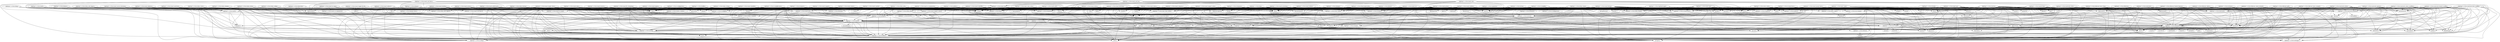 digraph sfi{
"../lighttpd-1.4.20/src/etag.c" -> "string.h";
"../lighttpd-1.4.20/src/etag.c" -> "../lighttpd-1.4.20/src/config.h";
"../lighttpd-1.4.20/src/etag.c" -> "stdint.h";
"../lighttpd-1.4.20/src/etag.c" -> "inttypes.h";
"../lighttpd-1.4.20/src/etag.c" -> "../lighttpd-1.4.20/src/buffer.h";
"../lighttpd-1.4.20/src/etag.c" -> "../lighttpd-1.4.20/src/etag.h";
"../lighttpd-1.4.20/src/buffer.h" -> "stdlib.h";
"../lighttpd-1.4.20/src/buffer.h" -> "sys/types.h";
"../lighttpd-1.4.20/src/buffer.h" -> "../lighttpd-1.4.20/src/config.h";
"../lighttpd-1.4.20/src/buffer.h" -> "../lighttpd-1.4.20/src/settings.h";
"../lighttpd-1.4.20/src/etag.h" -> "sys/types.h";
"../lighttpd-1.4.20/src/etag.h" -> "sys/stat.h";
"../lighttpd-1.4.20/src/etag.h" -> "unistd.h";
"../lighttpd-1.4.20/src/etag.h" -> "../lighttpd-1.4.20/src/buffer.h";
"../lighttpd-1.4.20/src/mod_ssi_expr.c" -> "ctype.h";
"../lighttpd-1.4.20/src/mod_ssi_expr.c" -> "string.h";
"../lighttpd-1.4.20/src/mod_ssi_expr.c" -> "../lighttpd-1.4.20/src/buffer.h";
"../lighttpd-1.4.20/src/mod_ssi_expr.c" -> "../lighttpd-1.4.20/src/log.h";
"../lighttpd-1.4.20/src/mod_ssi_expr.c" -> "../lighttpd-1.4.20/src/mod_ssi.h";
"../lighttpd-1.4.20/src/mod_ssi_expr.c" -> "../lighttpd-1.4.20/src/mod_ssi_expr.h";
"../lighttpd-1.4.20/src/mod_ssi_expr.c" -> "../lighttpd-1.4.20/src/mod_ssi_exprparser.h";
"../lighttpd-1.4.20/src/log.h" -> "../lighttpd-1.4.20/src/server.h";
"../lighttpd-1.4.20/src/mod_ssi.h" -> "../lighttpd-1.4.20/src/base.h";
"../lighttpd-1.4.20/src/mod_ssi.h" -> "../lighttpd-1.4.20/src/buffer.h";
"../lighttpd-1.4.20/src/mod_ssi.h" -> "../lighttpd-1.4.20/src/array.h";
"../lighttpd-1.4.20/src/mod_ssi.h" -> "../lighttpd-1.4.20/src/plugin.h";
"../lighttpd-1.4.20/src/mod_ssi.h" -> "pcre.h";
"../lighttpd-1.4.20/src/mod_ssi_expr.h" -> "../lighttpd-1.4.20/src/buffer.h";
"../lighttpd-1.4.20/src/fdevent.c" -> "sys/types.h";
"../lighttpd-1.4.20/src/fdevent.c" -> "../lighttpd-1.4.20/src/settings.h";
"../lighttpd-1.4.20/src/fdevent.c" -> "unistd.h";
"../lighttpd-1.4.20/src/fdevent.c" -> "stdlib.h";
"../lighttpd-1.4.20/src/fdevent.c" -> "string.h";
"../lighttpd-1.4.20/src/fdevent.c" -> "errno.h";
"../lighttpd-1.4.20/src/fdevent.c" -> "stdio.h";
"../lighttpd-1.4.20/src/fdevent.c" -> "fcntl.h";
"../lighttpd-1.4.20/src/fdevent.c" -> "../lighttpd-1.4.20/src/fdevent.h";
"../lighttpd-1.4.20/src/fdevent.c" -> "../lighttpd-1.4.20/src/buffer.h";
"../lighttpd-1.4.20/src/fdevent.h" -> "../lighttpd-1.4.20/src/config.h";
"../lighttpd-1.4.20/src/fdevent.h" -> "../lighttpd-1.4.20/src/settings.h";
"../lighttpd-1.4.20/src/fdevent.h" -> "../lighttpd-1.4.20/src/bitset.h";
"../lighttpd-1.4.20/src/fdevent.h" -> "stdint.h";
"../lighttpd-1.4.20/src/fdevent.h" -> "sys/epoll.h";
"../lighttpd-1.4.20/src/fdevent.h" -> "poll.h";
"../lighttpd-1.4.20/src/fdevent.h" -> "sys/poll.h";
"../lighttpd-1.4.20/src/fdevent.h" -> "signal.h";
"../lighttpd-1.4.20/src/fdevent.h" -> "winsock2.h";
"../lighttpd-1.4.20/src/fdevent.h" -> "sys/select.h";
"../lighttpd-1.4.20/src/fdevent.h" -> "sys/devpoll.h";
"../lighttpd-1.4.20/src/fdevent.h" -> "sys/event.h";
"../lighttpd-1.4.20/src/fdevent.h" -> "sys/port.h";
"../lighttpd-1.4.20/src/bitset.h" -> "stddef.h";
"../lighttpd-1.4.20/src/chunk.h" -> "../lighttpd-1.4.20/src/buffer.h";
"../lighttpd-1.4.20/src/chunk.h" -> "../lighttpd-1.4.20/src/array.h";
"../lighttpd-1.4.20/src/array.h" -> "stdlib.h";
"../lighttpd-1.4.20/src/array.h" -> "../lighttpd-1.4.20/src/config.h";
"../lighttpd-1.4.20/src/array.h" -> "pcre.h";
"../lighttpd-1.4.20/src/array.h" -> "../lighttpd-1.4.20/src/buffer.h";
"../lighttpd-1.4.20/src/mod_auth.c" -> "sys/types.h";
"../lighttpd-1.4.20/src/mod_auth.c" -> "sys/stat.h";
"../lighttpd-1.4.20/src/mod_auth.c" -> "stdlib.h";
"../lighttpd-1.4.20/src/mod_auth.c" -> "string.h";
"../lighttpd-1.4.20/src/mod_auth.c" -> "errno.h";
"../lighttpd-1.4.20/src/mod_auth.c" -> "fcntl.h";
"../lighttpd-1.4.20/src/mod_auth.c" -> "unistd.h";
"../lighttpd-1.4.20/src/mod_auth.c" -> "../lighttpd-1.4.20/src/plugin.h";
"../lighttpd-1.4.20/src/mod_auth.c" -> "../lighttpd-1.4.20/src/http_auth.h";
"../lighttpd-1.4.20/src/mod_auth.c" -> "../lighttpd-1.4.20/src/log.h";
"../lighttpd-1.4.20/src/mod_auth.c" -> "../lighttpd-1.4.20/src/response.h";
"../lighttpd-1.4.20/src/plugin.h" -> "../lighttpd-1.4.20/src/base.h";
"../lighttpd-1.4.20/src/plugin.h" -> "../lighttpd-1.4.20/src/buffer.h";
"../lighttpd-1.4.20/src/http_auth.h" -> "../lighttpd-1.4.20/src/server.h";
"../lighttpd-1.4.20/src/http_auth.h" -> "../lighttpd-1.4.20/src/plugin.h";
"../lighttpd-1.4.20/src/http_auth.h" -> "ldap.h";
"../lighttpd-1.4.20/src/response.h" -> "time.h";
"../lighttpd-1.4.20/src/response.h" -> "../lighttpd-1.4.20/src/server.h";
"../lighttpd-1.4.20/src/mod_skeleton.c" -> "ctype.h";
"../lighttpd-1.4.20/src/mod_skeleton.c" -> "stdlib.h";
"../lighttpd-1.4.20/src/mod_skeleton.c" -> "string.h";
"../lighttpd-1.4.20/src/mod_skeleton.c" -> "../lighttpd-1.4.20/src/base.h";
"../lighttpd-1.4.20/src/mod_skeleton.c" -> "../lighttpd-1.4.20/src/log.h";
"../lighttpd-1.4.20/src/mod_skeleton.c" -> "../lighttpd-1.4.20/src/buffer.h";
"../lighttpd-1.4.20/src/mod_skeleton.c" -> "../lighttpd-1.4.20/src/plugin.h";
"../lighttpd-1.4.20/src/mod_skeleton.c" -> "../lighttpd-1.4.20/src/config.h";
"../lighttpd-1.4.20/src/base.h" -> "sys/types.h";
"../lighttpd-1.4.20/src/base.h" -> "sys/time.h";
"../lighttpd-1.4.20/src/base.h" -> "sys/stat.h";
"../lighttpd-1.4.20/src/base.h" -> "../lighttpd-1.4.20/src/config.h";
"../lighttpd-1.4.20/src/base.h" -> "limits.h";
"../lighttpd-1.4.20/src/base.h" -> "stdint.h";
"../lighttpd-1.4.20/src/base.h" -> "inttypes.h";
"../lighttpd-1.4.20/src/base.h" -> "../lighttpd-1.4.20/src/buffer.h";
"../lighttpd-1.4.20/src/base.h" -> "../lighttpd-1.4.20/src/array.h";
"../lighttpd-1.4.20/src/base.h" -> "../lighttpd-1.4.20/src/chunk.h";
"../lighttpd-1.4.20/src/base.h" -> "../lighttpd-1.4.20/src/keyvalue.h";
"../lighttpd-1.4.20/src/base.h" -> "../lighttpd-1.4.20/src/settings.h";
"../lighttpd-1.4.20/src/base.h" -> "../lighttpd-1.4.20/src/fdevent.h";
"../lighttpd-1.4.20/src/base.h" -> "../lighttpd-1.4.20/src/sys-socket.h";
"../lighttpd-1.4.20/src/base.h" -> "../lighttpd-1.4.20/src/splaytree.h";
"../lighttpd-1.4.20/src/base.h" -> "../lighttpd-1.4.20/src/etag.h";
"../lighttpd-1.4.20/src/base.h" -> "openssl/ssl.h";
"../lighttpd-1.4.20/src/base.h" -> "fam.h";
"../lighttpd-1.4.20/src/base.h" -> "crt_externs.h";
"../lighttpd-1.4.20/src/mod_secure_download.c" -> "ctype.h";
"../lighttpd-1.4.20/src/mod_secure_download.c" -> "stdlib.h";
"../lighttpd-1.4.20/src/mod_secure_download.c" -> "string.h";
"../lighttpd-1.4.20/src/mod_secure_download.c" -> "../lighttpd-1.4.20/src/base.h";
"../lighttpd-1.4.20/src/mod_secure_download.c" -> "../lighttpd-1.4.20/src/log.h";
"../lighttpd-1.4.20/src/mod_secure_download.c" -> "../lighttpd-1.4.20/src/buffer.h";
"../lighttpd-1.4.20/src/mod_secure_download.c" -> "../lighttpd-1.4.20/src/plugin.h";
"../lighttpd-1.4.20/src/mod_secure_download.c" -> "../lighttpd-1.4.20/src/config.h";
"../lighttpd-1.4.20/src/mod_secure_download.c" -> "openssl/md5.h";
"../lighttpd-1.4.20/src/mod_secure_download.c" -> "../lighttpd-1.4.20/src/md5.h";
"../lighttpd-1.4.20/src/md5.h" -> "limits.h";
"../lighttpd-1.4.20/src/md5.h" -> "stdint.h";
"../lighttpd-1.4.20/src/md5.h" -> "inttypes.h";
"../lighttpd-1.4.20/src/keyvalue.h" -> "../lighttpd-1.4.20/src/config.h";
"../lighttpd-1.4.20/src/keyvalue.h" -> "pcre.h";
"../lighttpd-1.4.20/src/sys-socket.h" -> "winsock2.h";
"../lighttpd-1.4.20/src/sys-socket.h" -> "sys/socket.h";
"../lighttpd-1.4.20/src/sys-socket.h" -> "sys/ioctl.h";
"../lighttpd-1.4.20/src/sys-socket.h" -> "netinet/in.h";
"../lighttpd-1.4.20/src/sys-socket.h" -> "netinet/tcp.h";
"../lighttpd-1.4.20/src/sys-socket.h" -> "sys/un.h";
"../lighttpd-1.4.20/src/sys-socket.h" -> "arpa/inet.h";
"../lighttpd-1.4.20/src/sys-socket.h" -> "netdb.h";
"../lighttpd-1.4.20/src/network_write.c" -> "sys/types.h";
"../lighttpd-1.4.20/src/network_write.c" -> "sys/stat.h";
"../lighttpd-1.4.20/src/network_write.c" -> "sys/time.h";
"../lighttpd-1.4.20/src/network_write.c" -> "errno.h";
"../lighttpd-1.4.20/src/network_write.c" -> "fcntl.h";
"../lighttpd-1.4.20/src/network_write.c" -> "unistd.h";
"../lighttpd-1.4.20/src/network_write.c" -> "string.h";
"../lighttpd-1.4.20/src/network_write.c" -> "stdlib.h";
"../lighttpd-1.4.20/src/network_write.c" -> "../lighttpd-1.4.20/src/network.h";
"../lighttpd-1.4.20/src/network_write.c" -> "../lighttpd-1.4.20/src/fdevent.h";
"../lighttpd-1.4.20/src/network_write.c" -> "../lighttpd-1.4.20/src/log.h";
"../lighttpd-1.4.20/src/network_write.c" -> "../lighttpd-1.4.20/src/stat_cache.h";
"../lighttpd-1.4.20/src/network_write.c" -> "../lighttpd-1.4.20/src/sys-socket.h";
"../lighttpd-1.4.20/src/network_write.c" -> "../lighttpd-1.4.20/src/network_backends.h";
"../lighttpd-1.4.20/src/network_write.c" -> "sys/filio.h";
"../lighttpd-1.4.20/src/network_write.c" -> "sys/resource.h";
"../lighttpd-1.4.20/src/network.h" -> "../lighttpd-1.4.20/src/server.h";
"../lighttpd-1.4.20/src/stat_cache.h" -> "../lighttpd-1.4.20/src/base.h";
"../lighttpd-1.4.20/src/network_backends.h" -> "../lighttpd-1.4.20/src/config.h";
"../lighttpd-1.4.20/src/network_backends.h" -> "sys/types.h";
"../lighttpd-1.4.20/src/network_backends.h" -> "sys/sendfile.h";
"../lighttpd-1.4.20/src/network_backends.h" -> "sys/uio.h";
"../lighttpd-1.4.20/src/network_backends.h" -> "sys/uio.h";
"../lighttpd-1.4.20/src/network_backends.h" -> "sys/mman.h";
"../lighttpd-1.4.20/src/network_backends.h" -> "../lighttpd-1.4.20/src/base.h";
"../lighttpd-1.4.20/src/response.c" -> "sys/types.h";
"../lighttpd-1.4.20/src/response.c" -> "sys/stat.h";
"../lighttpd-1.4.20/src/response.c" -> "limits.h";
"../lighttpd-1.4.20/src/response.c" -> "errno.h";
"../lighttpd-1.4.20/src/response.c" -> "fcntl.h";
"../lighttpd-1.4.20/src/response.c" -> "stdlib.h";
"../lighttpd-1.4.20/src/response.c" -> "string.h";
"../lighttpd-1.4.20/src/response.c" -> "time.h";
"../lighttpd-1.4.20/src/response.c" -> "unistd.h";
"../lighttpd-1.4.20/src/response.c" -> "ctype.h";
"../lighttpd-1.4.20/src/response.c" -> "assert.h";
"../lighttpd-1.4.20/src/response.c" -> "stdio.h";
"../lighttpd-1.4.20/src/response.c" -> "../lighttpd-1.4.20/src/response.h";
"../lighttpd-1.4.20/src/response.c" -> "../lighttpd-1.4.20/src/keyvalue.h";
"../lighttpd-1.4.20/src/response.c" -> "../lighttpd-1.4.20/src/log.h";
"../lighttpd-1.4.20/src/response.c" -> "../lighttpd-1.4.20/src/stat_cache.h";
"../lighttpd-1.4.20/src/response.c" -> "../lighttpd-1.4.20/src/chunk.h";
"../lighttpd-1.4.20/src/response.c" -> "../lighttpd-1.4.20/src/configfile.h";
"../lighttpd-1.4.20/src/response.c" -> "../lighttpd-1.4.20/src/connections.h";
"../lighttpd-1.4.20/src/response.c" -> "../lighttpd-1.4.20/src/plugin.h";
"../lighttpd-1.4.20/src/response.c" -> "../lighttpd-1.4.20/src/sys-socket.h";
"../lighttpd-1.4.20/src/configfile.h" -> "../lighttpd-1.4.20/src/array.h";
"../lighttpd-1.4.20/src/configfile.h" -> "../lighttpd-1.4.20/src/buffer.h";
"../lighttpd-1.4.20/src/configfile.h" -> "../lighttpd-1.4.20/src/server.h";
"../lighttpd-1.4.20/src/connections.h" -> "../lighttpd-1.4.20/src/server.h";
"../lighttpd-1.4.20/src/connections.h" -> "../lighttpd-1.4.20/src/fdevent.h";
"../lighttpd-1.4.20/src/server.h" -> "../lighttpd-1.4.20/src/base.h";
"../lighttpd-1.4.20/src/data_integer.c" -> "stdio.h";
"../lighttpd-1.4.20/src/data_integer.c" -> "stdlib.h";
"../lighttpd-1.4.20/src/data_integer.c" -> "string.h";
"../lighttpd-1.4.20/src/data_integer.c" -> "../lighttpd-1.4.20/src/array.h";
"../lighttpd-1.4.20/src/mod_simple_vhost.c" -> "ctype.h";
"../lighttpd-1.4.20/src/mod_simple_vhost.c" -> "stdlib.h";
"../lighttpd-1.4.20/src/mod_simple_vhost.c" -> "string.h";
"../lighttpd-1.4.20/src/mod_simple_vhost.c" -> "errno.h";
"../lighttpd-1.4.20/src/mod_simple_vhost.c" -> "../lighttpd-1.4.20/src/base.h";
"../lighttpd-1.4.20/src/mod_simple_vhost.c" -> "../lighttpd-1.4.20/src/log.h";
"../lighttpd-1.4.20/src/mod_simple_vhost.c" -> "../lighttpd-1.4.20/src/buffer.h";
"../lighttpd-1.4.20/src/mod_simple_vhost.c" -> "../lighttpd-1.4.20/src/stat_cache.h";
"../lighttpd-1.4.20/src/mod_simple_vhost.c" -> "../lighttpd-1.4.20/src/plugin.h";
"../lighttpd-1.4.20/src/mod_simple_vhost.c" -> "../lighttpd-1.4.20/src/config.h";
"../lighttpd-1.4.20/src/mod_webdav.c" -> "sys/types.h";
"../lighttpd-1.4.20/src/mod_webdav.c" -> "sys/stat.h";
"../lighttpd-1.4.20/src/mod_webdav.c" -> "ctype.h";
"../lighttpd-1.4.20/src/mod_webdav.c" -> "stdlib.h";
"../lighttpd-1.4.20/src/mod_webdav.c" -> "string.h";
"../lighttpd-1.4.20/src/mod_webdav.c" -> "errno.h";
"../lighttpd-1.4.20/src/mod_webdav.c" -> "fcntl.h";
"../lighttpd-1.4.20/src/mod_webdav.c" -> "stdio.h";
"../lighttpd-1.4.20/src/mod_webdav.c" -> "assert.h";
"../lighttpd-1.4.20/src/mod_webdav.c" -> "unistd.h";
"../lighttpd-1.4.20/src/mod_webdav.c" -> "dirent.h";
"../lighttpd-1.4.20/src/mod_webdav.c" -> "../lighttpd-1.4.20/src/config.h";
"../lighttpd-1.4.20/src/mod_webdav.c" -> "libxml/tree.h";
"../lighttpd-1.4.20/src/mod_webdav.c" -> "libxml/parser.h";
"../lighttpd-1.4.20/src/mod_webdav.c" -> "sqlite3.h";
"../lighttpd-1.4.20/src/mod_webdav.c" -> "uuid/uuid.h";
"../lighttpd-1.4.20/src/mod_webdav.c" -> "../lighttpd-1.4.20/src/base.h";
"../lighttpd-1.4.20/src/mod_webdav.c" -> "../lighttpd-1.4.20/src/log.h";
"../lighttpd-1.4.20/src/mod_webdav.c" -> "../lighttpd-1.4.20/src/buffer.h";
"../lighttpd-1.4.20/src/mod_webdav.c" -> "../lighttpd-1.4.20/src/response.h";
"../lighttpd-1.4.20/src/mod_webdav.c" -> "../lighttpd-1.4.20/src/plugin.h";
"../lighttpd-1.4.20/src/mod_webdav.c" -> "../lighttpd-1.4.20/src/stream.h";
"../lighttpd-1.4.20/src/mod_webdav.c" -> "../lighttpd-1.4.20/src/stat_cache.h";
"../lighttpd-1.4.20/src/mod_webdav.c" -> "../lighttpd-1.4.20/src/sys-mmap.h";
"../lighttpd-1.4.20/src/stream.h" -> "../lighttpd-1.4.20/src/buffer.h";
"../lighttpd-1.4.20/src/sys-mmap.h" -> "windows.h";
"../lighttpd-1.4.20/src/sys-mmap.h" -> "sys/mman.h";
"../lighttpd-1.4.20/src/http_auth_digest.h" -> "../lighttpd-1.4.20/src/config.h";
"../lighttpd-1.4.20/src/mod_magnet_cache.c" -> "stdlib.h";
"../lighttpd-1.4.20/src/mod_magnet_cache.c" -> "time.h";
"../lighttpd-1.4.20/src/mod_magnet_cache.c" -> "assert.h";
"../lighttpd-1.4.20/src/mod_magnet_cache.c" -> "../lighttpd-1.4.20/src/mod_magnet_cache.h";
"../lighttpd-1.4.20/src/mod_magnet_cache.c" -> "../lighttpd-1.4.20/src/stat_cache.h";
"../lighttpd-1.4.20/src/mod_magnet_cache.c" -> "lualib.h";
"../lighttpd-1.4.20/src/mod_magnet_cache.c" -> "lauxlib.h";
"../lighttpd-1.4.20/src/mod_magnet_cache.h" -> "../lighttpd-1.4.20/src/buffer.h";
"../lighttpd-1.4.20/src/mod_magnet_cache.h" -> "../lighttpd-1.4.20/src/base.h";
"../lighttpd-1.4.20/src/mod_magnet_cache.h" -> "lua.h";
"../lighttpd-1.4.20/src/mod_alias.c" -> "ctype.h";
"../lighttpd-1.4.20/src/mod_alias.c" -> "stdlib.h";
"../lighttpd-1.4.20/src/mod_alias.c" -> "string.h";
"../lighttpd-1.4.20/src/mod_alias.c" -> "stdio.h";
"../lighttpd-1.4.20/src/mod_alias.c" -> "../lighttpd-1.4.20/src/base.h";
"../lighttpd-1.4.20/src/mod_alias.c" -> "../lighttpd-1.4.20/src/log.h";
"../lighttpd-1.4.20/src/mod_alias.c" -> "../lighttpd-1.4.20/src/buffer.h";
"../lighttpd-1.4.20/src/mod_alias.c" -> "../lighttpd-1.4.20/src/plugin.h";
"../lighttpd-1.4.20/src/crc32.c" -> "../lighttpd-1.4.20/src/crc32.h";
"../lighttpd-1.4.20/src/crc32.h" -> "../lighttpd-1.4.20/src/config.h";
"../lighttpd-1.4.20/src/crc32.h" -> "sys/types.h";
"../lighttpd-1.4.20/src/crc32.h" -> "stdint.h";
"../lighttpd-1.4.20/src/crc32.h" -> "inttypes.h";
"../lighttpd-1.4.20/src/connections-glue.c" -> "../lighttpd-1.4.20/src/base.h";
"../lighttpd-1.4.20/src/mod_evasive.c" -> "ctype.h";
"../lighttpd-1.4.20/src/mod_evasive.c" -> "stdlib.h";
"../lighttpd-1.4.20/src/mod_evasive.c" -> "string.h";
"../lighttpd-1.4.20/src/mod_evasive.c" -> "../lighttpd-1.4.20/src/base.h";
"../lighttpd-1.4.20/src/mod_evasive.c" -> "../lighttpd-1.4.20/src/log.h";
"../lighttpd-1.4.20/src/mod_evasive.c" -> "../lighttpd-1.4.20/src/buffer.h";
"../lighttpd-1.4.20/src/mod_evasive.c" -> "../lighttpd-1.4.20/src/plugin.h";
"../lighttpd-1.4.20/src/mod_evasive.c" -> "../lighttpd-1.4.20/src/inet_ntop_cache.h";
"../lighttpd-1.4.20/src/inet_ntop_cache.h" -> "../lighttpd-1.4.20/src/base.h";
"../lighttpd-1.4.20/src/mod_cml.h" -> "../lighttpd-1.4.20/src/buffer.h";
"../lighttpd-1.4.20/src/mod_cml.h" -> "../lighttpd-1.4.20/src/server.h";
"../lighttpd-1.4.20/src/mod_cml.h" -> "../lighttpd-1.4.20/src/response.h";
"../lighttpd-1.4.20/src/mod_cml.h" -> "../lighttpd-1.4.20/src/stream.h";
"../lighttpd-1.4.20/src/mod_cml.h" -> "../lighttpd-1.4.20/src/plugin.h";
"../lighttpd-1.4.20/src/mod_cml.h" -> "memcache.h";
"../lighttpd-1.4.20/src/mod_cml.c" -> "sys/stat.h";
"../lighttpd-1.4.20/src/mod_cml.c" -> "time.h";
"../lighttpd-1.4.20/src/mod_cml.c" -> "stdlib.h";
"../lighttpd-1.4.20/src/mod_cml.c" -> "string.h";
"../lighttpd-1.4.20/src/mod_cml.c" -> "errno.h";
"../lighttpd-1.4.20/src/mod_cml.c" -> "unistd.h";
"../lighttpd-1.4.20/src/mod_cml.c" -> "stdio.h";
"../lighttpd-1.4.20/src/mod_cml.c" -> "../lighttpd-1.4.20/src/buffer.h";
"../lighttpd-1.4.20/src/mod_cml.c" -> "../lighttpd-1.4.20/src/server.h";
"../lighttpd-1.4.20/src/mod_cml.c" -> "../lighttpd-1.4.20/src/log.h";
"../lighttpd-1.4.20/src/mod_cml.c" -> "../lighttpd-1.4.20/src/plugin.h";
"../lighttpd-1.4.20/src/mod_cml.c" -> "../lighttpd-1.4.20/src/response.h";
"../lighttpd-1.4.20/src/mod_cml.c" -> "../lighttpd-1.4.20/src/stream.h";
"../lighttpd-1.4.20/src/mod_cml.c" -> "../lighttpd-1.4.20/src/mod_cml.h";
"../lighttpd-1.4.20/src/http_chunk.c" -> "sys/types.h";
"../lighttpd-1.4.20/src/http_chunk.c" -> "sys/stat.h";
"../lighttpd-1.4.20/src/http_chunk.c" -> "stdlib.h";
"../lighttpd-1.4.20/src/http_chunk.c" -> "fcntl.h";
"../lighttpd-1.4.20/src/http_chunk.c" -> "unistd.h";
"../lighttpd-1.4.20/src/http_chunk.c" -> "stdio.h";
"../lighttpd-1.4.20/src/http_chunk.c" -> "errno.h";
"../lighttpd-1.4.20/src/http_chunk.c" -> "string.h";
"../lighttpd-1.4.20/src/http_chunk.c" -> "../lighttpd-1.4.20/src/server.h";
"../lighttpd-1.4.20/src/http_chunk.c" -> "../lighttpd-1.4.20/src/chunk.h";
"../lighttpd-1.4.20/src/http_chunk.c" -> "../lighttpd-1.4.20/src/http_chunk.h";
"../lighttpd-1.4.20/src/http_chunk.c" -> "../lighttpd-1.4.20/src/log.h";
"../lighttpd-1.4.20/src/http_chunk.h" -> "../lighttpd-1.4.20/src/server.h";
"../lighttpd-1.4.20/src/http_chunk.h" -> "sys/types.h";
"../lighttpd-1.4.20/src/network_openssl.c" -> "../lighttpd-1.4.20/src/network_backends.h";
"../lighttpd-1.4.20/src/network_openssl.c" -> "sys/types.h";
"../lighttpd-1.4.20/src/network_openssl.c" -> "sys/socket.h";
"../lighttpd-1.4.20/src/network_openssl.c" -> "sys/stat.h";
"../lighttpd-1.4.20/src/network_openssl.c" -> "sys/time.h";
"../lighttpd-1.4.20/src/network_openssl.c" -> "sys/resource.h";
"../lighttpd-1.4.20/src/network_openssl.c" -> "netinet/in.h";
"../lighttpd-1.4.20/src/network_openssl.c" -> "netinet/tcp.h";
"../lighttpd-1.4.20/src/network_openssl.c" -> "errno.h";
"../lighttpd-1.4.20/src/network_openssl.c" -> "fcntl.h";
"../lighttpd-1.4.20/src/network_openssl.c" -> "unistd.h";
"../lighttpd-1.4.20/src/network_openssl.c" -> "netdb.h";
"../lighttpd-1.4.20/src/network_openssl.c" -> "string.h";
"../lighttpd-1.4.20/src/network_openssl.c" -> "stdlib.h";
"../lighttpd-1.4.20/src/network_openssl.c" -> "assert.h";
"../lighttpd-1.4.20/src/network_openssl.c" -> "../lighttpd-1.4.20/src/network.h";
"../lighttpd-1.4.20/src/network_openssl.c" -> "../lighttpd-1.4.20/src/fdevent.h";
"../lighttpd-1.4.20/src/network_openssl.c" -> "../lighttpd-1.4.20/src/log.h";
"../lighttpd-1.4.20/src/network_openssl.c" -> "../lighttpd-1.4.20/src/stat_cache.h";
"../lighttpd-1.4.20/src/network_openssl.c" -> "openssl/ssl.h";
"../lighttpd-1.4.20/src/network_openssl.c" -> "openssl/err.h";
"../lighttpd-1.4.20/src/mod_trigger_b4_dl.c" -> "ctype.h";
"../lighttpd-1.4.20/src/mod_trigger_b4_dl.c" -> "stdlib.h";
"../lighttpd-1.4.20/src/mod_trigger_b4_dl.c" -> "string.h";
"../lighttpd-1.4.20/src/mod_trigger_b4_dl.c" -> "../lighttpd-1.4.20/src/base.h";
"../lighttpd-1.4.20/src/mod_trigger_b4_dl.c" -> "../lighttpd-1.4.20/src/log.h";
"../lighttpd-1.4.20/src/mod_trigger_b4_dl.c" -> "../lighttpd-1.4.20/src/buffer.h";
"../lighttpd-1.4.20/src/mod_trigger_b4_dl.c" -> "../lighttpd-1.4.20/src/plugin.h";
"../lighttpd-1.4.20/src/mod_trigger_b4_dl.c" -> "../lighttpd-1.4.20/src/response.h";
"../lighttpd-1.4.20/src/mod_trigger_b4_dl.c" -> "../lighttpd-1.4.20/src/inet_ntop_cache.h";
"../lighttpd-1.4.20/src/mod_trigger_b4_dl.c" -> "gdbm.h";
"../lighttpd-1.4.20/src/mod_trigger_b4_dl.c" -> "pcre.h";
"../lighttpd-1.4.20/src/mod_trigger_b4_dl.c" -> "memcache.h";
"../lighttpd-1.4.20/src/configfile-glue.c" -> "string.h";
"../lighttpd-1.4.20/src/configfile-glue.c" -> "../lighttpd-1.4.20/src/base.h";
"../lighttpd-1.4.20/src/configfile-glue.c" -> "../lighttpd-1.4.20/src/buffer.h";
"../lighttpd-1.4.20/src/configfile-glue.c" -> "../lighttpd-1.4.20/src/array.h";
"../lighttpd-1.4.20/src/configfile-glue.c" -> "../lighttpd-1.4.20/src/log.h";
"../lighttpd-1.4.20/src/configfile-glue.c" -> "../lighttpd-1.4.20/src/plugin.h";
"../lighttpd-1.4.20/src/configfile-glue.c" -> "../lighttpd-1.4.20/src/configfile.h";
"../lighttpd-1.4.20/src/mod_accesslog.c" -> "sys/types.h";
"../lighttpd-1.4.20/src/mod_accesslog.c" -> "sys/stat.h";
"../lighttpd-1.4.20/src/mod_accesslog.c" -> "ctype.h";
"../lighttpd-1.4.20/src/mod_accesslog.c" -> "stdlib.h";
"../lighttpd-1.4.20/src/mod_accesslog.c" -> "string.h";
"../lighttpd-1.4.20/src/mod_accesslog.c" -> "fcntl.h";
"../lighttpd-1.4.20/src/mod_accesslog.c" -> "unistd.h";
"../lighttpd-1.4.20/src/mod_accesslog.c" -> "errno.h";
"../lighttpd-1.4.20/src/mod_accesslog.c" -> "time.h";
"../lighttpd-1.4.20/src/mod_accesslog.c" -> "stdio.h";
"../lighttpd-1.4.20/src/mod_accesslog.c" -> "../lighttpd-1.4.20/src/base.h";
"../lighttpd-1.4.20/src/mod_accesslog.c" -> "../lighttpd-1.4.20/src/log.h";
"../lighttpd-1.4.20/src/mod_accesslog.c" -> "../lighttpd-1.4.20/src/buffer.h";
"../lighttpd-1.4.20/src/mod_accesslog.c" -> "../lighttpd-1.4.20/src/plugin.h";
"../lighttpd-1.4.20/src/mod_accesslog.c" -> "../lighttpd-1.4.20/src/inet_ntop_cache.h";
"../lighttpd-1.4.20/src/mod_accesslog.c" -> "../lighttpd-1.4.20/src/sys-socket.h";
"../lighttpd-1.4.20/src/mod_accesslog.c" -> "syslog.h";
"../lighttpd-1.4.20/src/data_array.c" -> "string.h";
"../lighttpd-1.4.20/src/data_array.c" -> "stdio.h";
"../lighttpd-1.4.20/src/data_array.c" -> "stdlib.h";
"../lighttpd-1.4.20/src/data_array.c" -> "../lighttpd-1.4.20/src/array.h";
"../lighttpd-1.4.20/src/mod_setenv.c" -> "stdlib.h";
"../lighttpd-1.4.20/src/mod_setenv.c" -> "string.h";
"../lighttpd-1.4.20/src/mod_setenv.c" -> "../lighttpd-1.4.20/src/base.h";
"../lighttpd-1.4.20/src/mod_setenv.c" -> "../lighttpd-1.4.20/src/log.h";
"../lighttpd-1.4.20/src/mod_setenv.c" -> "../lighttpd-1.4.20/src/buffer.h";
"../lighttpd-1.4.20/src/mod_setenv.c" -> "../lighttpd-1.4.20/src/plugin.h";
"../lighttpd-1.4.20/src/mod_setenv.c" -> "../lighttpd-1.4.20/src/response.h";
"../lighttpd-1.4.20/src/mod_status.c" -> "sys/types.h";
"../lighttpd-1.4.20/src/mod_status.c" -> "fcntl.h";
"../lighttpd-1.4.20/src/mod_status.c" -> "stdlib.h";
"../lighttpd-1.4.20/src/mod_status.c" -> "string.h";
"../lighttpd-1.4.20/src/mod_status.c" -> "unistd.h";
"../lighttpd-1.4.20/src/mod_status.c" -> "errno.h";
"../lighttpd-1.4.20/src/mod_status.c" -> "time.h";
"../lighttpd-1.4.20/src/mod_status.c" -> "stdio.h";
"../lighttpd-1.4.20/src/mod_status.c" -> "../lighttpd-1.4.20/src/server.h";
"../lighttpd-1.4.20/src/mod_status.c" -> "../lighttpd-1.4.20/src/connections.h";
"../lighttpd-1.4.20/src/mod_status.c" -> "../lighttpd-1.4.20/src/response.h";
"../lighttpd-1.4.20/src/mod_status.c" -> "../lighttpd-1.4.20/src/log.h";
"../lighttpd-1.4.20/src/mod_status.c" -> "../lighttpd-1.4.20/src/plugin.h";
"../lighttpd-1.4.20/src/mod_status.c" -> "../lighttpd-1.4.20/src/inet_ntop_cache.h";
"../lighttpd-1.4.20/src/network_writev.c" -> "../lighttpd-1.4.20/src/network_backends.h";
"../lighttpd-1.4.20/src/network_writev.c" -> "sys/types.h";
"../lighttpd-1.4.20/src/network_writev.c" -> "sys/socket.h";
"../lighttpd-1.4.20/src/network_writev.c" -> "sys/uio.h";
"../lighttpd-1.4.20/src/network_writev.c" -> "sys/stat.h";
"../lighttpd-1.4.20/src/network_writev.c" -> "sys/time.h";
"../lighttpd-1.4.20/src/network_writev.c" -> "sys/resource.h";
"../lighttpd-1.4.20/src/network_writev.c" -> "netinet/in.h";
"../lighttpd-1.4.20/src/network_writev.c" -> "netinet/tcp.h";
"../lighttpd-1.4.20/src/network_writev.c" -> "errno.h";
"../lighttpd-1.4.20/src/network_writev.c" -> "fcntl.h";
"../lighttpd-1.4.20/src/network_writev.c" -> "unistd.h";
"../lighttpd-1.4.20/src/network_writev.c" -> "netdb.h";
"../lighttpd-1.4.20/src/network_writev.c" -> "string.h";
"../lighttpd-1.4.20/src/network_writev.c" -> "stdlib.h";
"../lighttpd-1.4.20/src/network_writev.c" -> "limits.h";
"../lighttpd-1.4.20/src/network_writev.c" -> "stdio.h";
"../lighttpd-1.4.20/src/network_writev.c" -> "assert.h";
"../lighttpd-1.4.20/src/network_writev.c" -> "../lighttpd-1.4.20/src/network.h";
"../lighttpd-1.4.20/src/network_writev.c" -> "../lighttpd-1.4.20/src/fdevent.h";
"../lighttpd-1.4.20/src/network_writev.c" -> "../lighttpd-1.4.20/src/log.h";
"../lighttpd-1.4.20/src/network_writev.c" -> "../lighttpd-1.4.20/src/stat_cache.h";
"../lighttpd-1.4.20/src/mod_expire.c" -> "ctype.h";
"../lighttpd-1.4.20/src/mod_expire.c" -> "stdlib.h";
"../lighttpd-1.4.20/src/mod_expire.c" -> "string.h";
"../lighttpd-1.4.20/src/mod_expire.c" -> "time.h";
"../lighttpd-1.4.20/src/mod_expire.c" -> "../lighttpd-1.4.20/src/base.h";
"../lighttpd-1.4.20/src/mod_expire.c" -> "../lighttpd-1.4.20/src/log.h";
"../lighttpd-1.4.20/src/mod_expire.c" -> "../lighttpd-1.4.20/src/buffer.h";
"../lighttpd-1.4.20/src/mod_expire.c" -> "../lighttpd-1.4.20/src/response.h";
"../lighttpd-1.4.20/src/mod_expire.c" -> "../lighttpd-1.4.20/src/plugin.h";
"../lighttpd-1.4.20/src/mod_expire.c" -> "../lighttpd-1.4.20/src/stat_cache.h";
"../lighttpd-1.4.20/src/mod_dirlisting.c" -> "ctype.h";
"../lighttpd-1.4.20/src/mod_dirlisting.c" -> "stdlib.h";
"../lighttpd-1.4.20/src/mod_dirlisting.c" -> "string.h";
"../lighttpd-1.4.20/src/mod_dirlisting.c" -> "dirent.h";
"../lighttpd-1.4.20/src/mod_dirlisting.c" -> "assert.h";
"../lighttpd-1.4.20/src/mod_dirlisting.c" -> "errno.h";
"../lighttpd-1.4.20/src/mod_dirlisting.c" -> "stdio.h";
"../lighttpd-1.4.20/src/mod_dirlisting.c" -> "unistd.h";
"../lighttpd-1.4.20/src/mod_dirlisting.c" -> "time.h";
"../lighttpd-1.4.20/src/mod_dirlisting.c" -> "../lighttpd-1.4.20/src/base.h";
"../lighttpd-1.4.20/src/mod_dirlisting.c" -> "../lighttpd-1.4.20/src/log.h";
"../lighttpd-1.4.20/src/mod_dirlisting.c" -> "../lighttpd-1.4.20/src/buffer.h";
"../lighttpd-1.4.20/src/mod_dirlisting.c" -> "../lighttpd-1.4.20/src/plugin.h";
"../lighttpd-1.4.20/src/mod_dirlisting.c" -> "../lighttpd-1.4.20/src/response.h";
"../lighttpd-1.4.20/src/mod_dirlisting.c" -> "../lighttpd-1.4.20/src/stat_cache.h";
"../lighttpd-1.4.20/src/mod_dirlisting.c" -> "../lighttpd-1.4.20/src/stream.h";
"../lighttpd-1.4.20/src/mod_dirlisting.c" -> "sys/syslimits.h";
"../lighttpd-1.4.20/src/mod_dirlisting.c" -> "attr/attributes.h";
"../lighttpd-1.4.20/src/mod_ssi.c" -> "sys/types.h";
"../lighttpd-1.4.20/src/mod_ssi.c" -> "ctype.h";
"../lighttpd-1.4.20/src/mod_ssi.c" -> "stdlib.h";
"../lighttpd-1.4.20/src/mod_ssi.c" -> "stdio.h";
"../lighttpd-1.4.20/src/mod_ssi.c" -> "string.h";
"../lighttpd-1.4.20/src/mod_ssi.c" -> "errno.h";
"../lighttpd-1.4.20/src/mod_ssi.c" -> "time.h";
"../lighttpd-1.4.20/src/mod_ssi.c" -> "unistd.h";
"../lighttpd-1.4.20/src/mod_ssi.c" -> "../lighttpd-1.4.20/src/base.h";
"../lighttpd-1.4.20/src/mod_ssi.c" -> "../lighttpd-1.4.20/src/log.h";
"../lighttpd-1.4.20/src/mod_ssi.c" -> "../lighttpd-1.4.20/src/buffer.h";
"../lighttpd-1.4.20/src/mod_ssi.c" -> "../lighttpd-1.4.20/src/stat_cache.h";
"../lighttpd-1.4.20/src/mod_ssi.c" -> "../lighttpd-1.4.20/src/plugin.h";
"../lighttpd-1.4.20/src/mod_ssi.c" -> "../lighttpd-1.4.20/src/stream.h";
"../lighttpd-1.4.20/src/mod_ssi.c" -> "../lighttpd-1.4.20/src/response.h";
"../lighttpd-1.4.20/src/mod_ssi.c" -> "../lighttpd-1.4.20/src/mod_ssi.h";
"../lighttpd-1.4.20/src/mod_ssi.c" -> "../lighttpd-1.4.20/src/inet_ntop_cache.h";
"../lighttpd-1.4.20/src/mod_ssi.c" -> "../lighttpd-1.4.20/src/sys-socket.h";
"../lighttpd-1.4.20/src/mod_ssi.c" -> "pwd.h";
"../lighttpd-1.4.20/src/mod_ssi.c" -> "sys/wait.h";
"../lighttpd-1.4.20/src/mod_ssi.c" -> "sys/filio.h";
"../lighttpd-1.4.20/src/mod_ssi.c" -> "../lighttpd-1.4.20/src/etag.h";
"../lighttpd-1.4.20/src/keyvalue.c" -> "stdlib.h";
"../lighttpd-1.4.20/src/keyvalue.c" -> "string.h";
"../lighttpd-1.4.20/src/keyvalue.c" -> "stdio.h";
"../lighttpd-1.4.20/src/keyvalue.c" -> "../lighttpd-1.4.20/src/server.h";
"../lighttpd-1.4.20/src/keyvalue.c" -> "../lighttpd-1.4.20/src/keyvalue.h";
"../lighttpd-1.4.20/src/fdevent_poll.c" -> "sys/types.h";
"../lighttpd-1.4.20/src/fdevent_poll.c" -> "unistd.h";
"../lighttpd-1.4.20/src/fdevent_poll.c" -> "stdlib.h";
"../lighttpd-1.4.20/src/fdevent_poll.c" -> "stdio.h";
"../lighttpd-1.4.20/src/fdevent_poll.c" -> "string.h";
"../lighttpd-1.4.20/src/fdevent_poll.c" -> "errno.h";
"../lighttpd-1.4.20/src/fdevent_poll.c" -> "signal.h";
"../lighttpd-1.4.20/src/fdevent_poll.c" -> "fcntl.h";
"../lighttpd-1.4.20/src/fdevent_poll.c" -> "../lighttpd-1.4.20/src/fdevent.h";
"../lighttpd-1.4.20/src/fdevent_poll.c" -> "../lighttpd-1.4.20/src/settings.h";
"../lighttpd-1.4.20/src/fdevent_poll.c" -> "../lighttpd-1.4.20/src/buffer.h";
"../lighttpd-1.4.20/src/mod_compress.c" -> "sys/types.h";
"../lighttpd-1.4.20/src/mod_compress.c" -> "sys/stat.h";
"../lighttpd-1.4.20/src/mod_compress.c" -> "fcntl.h";
"../lighttpd-1.4.20/src/mod_compress.c" -> "unistd.h";
"../lighttpd-1.4.20/src/mod_compress.c" -> "ctype.h";
"../lighttpd-1.4.20/src/mod_compress.c" -> "stdlib.h";
"../lighttpd-1.4.20/src/mod_compress.c" -> "string.h";
"../lighttpd-1.4.20/src/mod_compress.c" -> "errno.h";
"../lighttpd-1.4.20/src/mod_compress.c" -> "time.h";
"../lighttpd-1.4.20/src/mod_compress.c" -> "../lighttpd-1.4.20/src/base.h";
"../lighttpd-1.4.20/src/mod_compress.c" -> "../lighttpd-1.4.20/src/log.h";
"../lighttpd-1.4.20/src/mod_compress.c" -> "../lighttpd-1.4.20/src/buffer.h";
"../lighttpd-1.4.20/src/mod_compress.c" -> "../lighttpd-1.4.20/src/response.h";
"../lighttpd-1.4.20/src/mod_compress.c" -> "../lighttpd-1.4.20/src/stat_cache.h";
"../lighttpd-1.4.20/src/mod_compress.c" -> "../lighttpd-1.4.20/src/plugin.h";
"../lighttpd-1.4.20/src/mod_compress.c" -> "../lighttpd-1.4.20/src/crc32.h";
"../lighttpd-1.4.20/src/mod_compress.c" -> "../lighttpd-1.4.20/src/etag.h";
"../lighttpd-1.4.20/src/mod_compress.c" -> "zlib.h";
"../lighttpd-1.4.20/src/mod_compress.c" -> "bzlib.h";
"../lighttpd-1.4.20/src/mod_compress.c" -> "../lighttpd-1.4.20/src/sys-mmap.h";
"../lighttpd-1.4.20/src/data_config.c" -> "string.h";
"../lighttpd-1.4.20/src/data_config.c" -> "stdio.h";
"../lighttpd-1.4.20/src/data_config.c" -> "stdlib.h";
"../lighttpd-1.4.20/src/data_config.c" -> "../lighttpd-1.4.20/src/array.h";
"../lighttpd-1.4.20/src/mod_redirect.c" -> "ctype.h";
"../lighttpd-1.4.20/src/mod_redirect.c" -> "stdlib.h";
"../lighttpd-1.4.20/src/mod_redirect.c" -> "string.h";
"../lighttpd-1.4.20/src/mod_redirect.c" -> "../lighttpd-1.4.20/src/base.h";
"../lighttpd-1.4.20/src/mod_redirect.c" -> "../lighttpd-1.4.20/src/log.h";
"../lighttpd-1.4.20/src/mod_redirect.c" -> "../lighttpd-1.4.20/src/buffer.h";
"../lighttpd-1.4.20/src/mod_redirect.c" -> "../lighttpd-1.4.20/src/plugin.h";
"../lighttpd-1.4.20/src/mod_redirect.c" -> "../lighttpd-1.4.20/src/response.h";
"../lighttpd-1.4.20/src/mod_redirect.c" -> "../lighttpd-1.4.20/src/config.h";
"../lighttpd-1.4.20/src/mod_proxy.c" -> "sys/types.h";
"../lighttpd-1.4.20/src/mod_proxy.c" -> "unistd.h";
"../lighttpd-1.4.20/src/mod_proxy.c" -> "errno.h";
"../lighttpd-1.4.20/src/mod_proxy.c" -> "fcntl.h";
"../lighttpd-1.4.20/src/mod_proxy.c" -> "string.h";
"../lighttpd-1.4.20/src/mod_proxy.c" -> "stdlib.h";
"../lighttpd-1.4.20/src/mod_proxy.c" -> "ctype.h";
"../lighttpd-1.4.20/src/mod_proxy.c" -> "assert.h";
"../lighttpd-1.4.20/src/mod_proxy.c" -> "../lighttpd-1.4.20/src/buffer.h";
"../lighttpd-1.4.20/src/mod_proxy.c" -> "../lighttpd-1.4.20/src/server.h";
"../lighttpd-1.4.20/src/mod_proxy.c" -> "../lighttpd-1.4.20/src/keyvalue.h";
"../lighttpd-1.4.20/src/mod_proxy.c" -> "../lighttpd-1.4.20/src/log.h";
"../lighttpd-1.4.20/src/mod_proxy.c" -> "../lighttpd-1.4.20/src/http_chunk.h";
"../lighttpd-1.4.20/src/mod_proxy.c" -> "../lighttpd-1.4.20/src/fdevent.h";
"../lighttpd-1.4.20/src/mod_proxy.c" -> "../lighttpd-1.4.20/src/connections.h";
"../lighttpd-1.4.20/src/mod_proxy.c" -> "../lighttpd-1.4.20/src/response.h";
"../lighttpd-1.4.20/src/mod_proxy.c" -> "../lighttpd-1.4.20/src/joblist.h";
"../lighttpd-1.4.20/src/mod_proxy.c" -> "../lighttpd-1.4.20/src/plugin.h";
"../lighttpd-1.4.20/src/mod_proxy.c" -> "../lighttpd-1.4.20/src/inet_ntop_cache.h";
"../lighttpd-1.4.20/src/mod_proxy.c" -> "../lighttpd-1.4.20/src/crc32.h";
"../lighttpd-1.4.20/src/mod_proxy.c" -> "stdio.h";
"../lighttpd-1.4.20/src/mod_proxy.c" -> "sys/filio.h";
"../lighttpd-1.4.20/src/mod_proxy.c" -> "../lighttpd-1.4.20/src/sys-socket.h";
"../lighttpd-1.4.20/src/joblist.h" -> "../lighttpd-1.4.20/src/base.h";
"../lighttpd-1.4.20/src/lighttpd-angel.c" -> "sys/wait.h";
"../lighttpd-1.4.20/src/lighttpd-angel.c" -> "stdlib.h";
"../lighttpd-1.4.20/src/lighttpd-angel.c" -> "stdio.h";
"../lighttpd-1.4.20/src/lighttpd-angel.c" -> "string.h";
"../lighttpd-1.4.20/src/lighttpd-angel.c" -> "errno.h";
"../lighttpd-1.4.20/src/lighttpd-angel.c" -> "unistd.h";
"../lighttpd-1.4.20/src/lighttpd-angel.c" -> "time.h";
"../lighttpd-1.4.20/src/lighttpd-angel.c" -> "signal.h";
"../lighttpd-1.4.20/src/mod_staticfile.c" -> "ctype.h";
"../lighttpd-1.4.20/src/mod_staticfile.c" -> "stdlib.h";
"../lighttpd-1.4.20/src/mod_staticfile.c" -> "stdio.h";
"../lighttpd-1.4.20/src/mod_staticfile.c" -> "string.h";
"../lighttpd-1.4.20/src/mod_staticfile.c" -> "../lighttpd-1.4.20/src/base.h";
"../lighttpd-1.4.20/src/mod_staticfile.c" -> "../lighttpd-1.4.20/src/log.h";
"../lighttpd-1.4.20/src/mod_staticfile.c" -> "../lighttpd-1.4.20/src/buffer.h";
"../lighttpd-1.4.20/src/mod_staticfile.c" -> "../lighttpd-1.4.20/src/plugin.h";
"../lighttpd-1.4.20/src/mod_staticfile.c" -> "../lighttpd-1.4.20/src/stat_cache.h";
"../lighttpd-1.4.20/src/mod_staticfile.c" -> "../lighttpd-1.4.20/src/etag.h";
"../lighttpd-1.4.20/src/mod_staticfile.c" -> "../lighttpd-1.4.20/src/http_chunk.h";
"../lighttpd-1.4.20/src/mod_staticfile.c" -> "../lighttpd-1.4.20/src/response.h";
"../lighttpd-1.4.20/src/mod_cml_funcs.c" -> "sys/stat.h";
"../lighttpd-1.4.20/src/mod_cml_funcs.c" -> "time.h";
"../lighttpd-1.4.20/src/mod_cml_funcs.c" -> "stdlib.h";
"../lighttpd-1.4.20/src/mod_cml_funcs.c" -> "string.h";
"../lighttpd-1.4.20/src/mod_cml_funcs.c" -> "errno.h";
"../lighttpd-1.4.20/src/mod_cml_funcs.c" -> "unistd.h";
"../lighttpd-1.4.20/src/mod_cml_funcs.c" -> "dirent.h";
"../lighttpd-1.4.20/src/mod_cml_funcs.c" -> "stdio.h";
"../lighttpd-1.4.20/src/mod_cml_funcs.c" -> "../lighttpd-1.4.20/src/buffer.h";
"../lighttpd-1.4.20/src/mod_cml_funcs.c" -> "../lighttpd-1.4.20/src/server.h";
"../lighttpd-1.4.20/src/mod_cml_funcs.c" -> "../lighttpd-1.4.20/src/log.h";
"../lighttpd-1.4.20/src/mod_cml_funcs.c" -> "../lighttpd-1.4.20/src/plugin.h";
"../lighttpd-1.4.20/src/mod_cml_funcs.c" -> "../lighttpd-1.4.20/src/response.h";
"../lighttpd-1.4.20/src/mod_cml_funcs.c" -> "../lighttpd-1.4.20/src/mod_cml.h";
"../lighttpd-1.4.20/src/mod_cml_funcs.c" -> "../lighttpd-1.4.20/src/mod_cml_funcs.h";
"../lighttpd-1.4.20/src/mod_cml_funcs.c" -> "openssl/md5.h";
"../lighttpd-1.4.20/src/mod_cml_funcs.c" -> "../lighttpd-1.4.20/src/md5.h";
"../lighttpd-1.4.20/src/mod_cml_funcs.h" -> "../lighttpd-1.4.20/src/config.h";
"../lighttpd-1.4.20/src/mod_cml_funcs.h" -> "lua.h";
"../lighttpd-1.4.20/src/mod_cgi.c" -> "sys/types.h";
"../lighttpd-1.4.20/src/mod_cgi.c" -> "winsock2.h";
"../lighttpd-1.4.20/src/mod_cgi.c" -> "sys/socket.h";
"../lighttpd-1.4.20/src/mod_cgi.c" -> "sys/wait.h";
"../lighttpd-1.4.20/src/mod_cgi.c" -> "sys/mman.h";
"../lighttpd-1.4.20/src/mod_cgi.c" -> "netinet/in.h";
"../lighttpd-1.4.20/src/mod_cgi.c" -> "arpa/inet.h";
"../lighttpd-1.4.20/src/mod_cgi.c" -> "unistd.h";
"../lighttpd-1.4.20/src/mod_cgi.c" -> "errno.h";
"../lighttpd-1.4.20/src/mod_cgi.c" -> "stdlib.h";
"../lighttpd-1.4.20/src/mod_cgi.c" -> "string.h";
"../lighttpd-1.4.20/src/mod_cgi.c" -> "fdevent.h";
"../lighttpd-1.4.20/src/mod_cgi.c" -> "signal.h";
"../lighttpd-1.4.20/src/mod_cgi.c" -> "ctype.h";
"../lighttpd-1.4.20/src/mod_cgi.c" -> "assert.h";
"../lighttpd-1.4.20/src/mod_cgi.c" -> "stdio.h";
"../lighttpd-1.4.20/src/mod_cgi.c" -> "fcntl.h";
"../lighttpd-1.4.20/src/mod_cgi.c" -> "../lighttpd-1.4.20/src/server.h";
"../lighttpd-1.4.20/src/mod_cgi.c" -> "../lighttpd-1.4.20/src/keyvalue.h";
"../lighttpd-1.4.20/src/mod_cgi.c" -> "../lighttpd-1.4.20/src/log.h";
"../lighttpd-1.4.20/src/mod_cgi.c" -> "../lighttpd-1.4.20/src/connections.h";
"../lighttpd-1.4.20/src/mod_cgi.c" -> "../lighttpd-1.4.20/src/joblist.h";
"../lighttpd-1.4.20/src/mod_cgi.c" -> "../lighttpd-1.4.20/src/http_chunk.h";
"../lighttpd-1.4.20/src/mod_cgi.c" -> "../lighttpd-1.4.20/src/plugin.h";
"../lighttpd-1.4.20/src/mod_cgi.c" -> "sys/filio.h";
"../lighttpd-1.4.20/src/fdevent_linux_sysepoll.c" -> "sys/types.h";
"../lighttpd-1.4.20/src/fdevent_linux_sysepoll.c" -> "unistd.h";
"../lighttpd-1.4.20/src/fdevent_linux_sysepoll.c" -> "stdlib.h";
"../lighttpd-1.4.20/src/fdevent_linux_sysepoll.c" -> "stdio.h";
"../lighttpd-1.4.20/src/fdevent_linux_sysepoll.c" -> "string.h";
"../lighttpd-1.4.20/src/fdevent_linux_sysepoll.c" -> "errno.h";
"../lighttpd-1.4.20/src/fdevent_linux_sysepoll.c" -> "signal.h";
"../lighttpd-1.4.20/src/fdevent_linux_sysepoll.c" -> "fcntl.h";
"../lighttpd-1.4.20/src/fdevent_linux_sysepoll.c" -> "../lighttpd-1.4.20/src/fdevent.h";
"../lighttpd-1.4.20/src/fdevent_linux_sysepoll.c" -> "../lighttpd-1.4.20/src/settings.h";
"../lighttpd-1.4.20/src/fdevent_linux_sysepoll.c" -> "../lighttpd-1.4.20/src/buffer.h";
"../lighttpd-1.4.20/src/network_freebsd_sendfile.c" -> "../lighttpd-1.4.20/src/network_backends.h";
"../lighttpd-1.4.20/src/network_freebsd_sendfile.c" -> "sys/types.h";
"../lighttpd-1.4.20/src/network_freebsd_sendfile.c" -> "sys/socket.h";
"../lighttpd-1.4.20/src/network_freebsd_sendfile.c" -> "sys/stat.h";
"../lighttpd-1.4.20/src/network_freebsd_sendfile.c" -> "sys/time.h";
"../lighttpd-1.4.20/src/network_freebsd_sendfile.c" -> "sys/resource.h";
"../lighttpd-1.4.20/src/network_freebsd_sendfile.c" -> "netinet/in.h";
"../lighttpd-1.4.20/src/network_freebsd_sendfile.c" -> "netinet/tcp.h";
"../lighttpd-1.4.20/src/network_freebsd_sendfile.c" -> "errno.h";
"../lighttpd-1.4.20/src/network_freebsd_sendfile.c" -> "fcntl.h";
"../lighttpd-1.4.20/src/network_freebsd_sendfile.c" -> "unistd.h";
"../lighttpd-1.4.20/src/network_freebsd_sendfile.c" -> "netdb.h";
"../lighttpd-1.4.20/src/network_freebsd_sendfile.c" -> "string.h";
"../lighttpd-1.4.20/src/network_freebsd_sendfile.c" -> "stdlib.h";
"../lighttpd-1.4.20/src/network_freebsd_sendfile.c" -> "../lighttpd-1.4.20/src/network.h";
"../lighttpd-1.4.20/src/network_freebsd_sendfile.c" -> "../lighttpd-1.4.20/src/fdevent.h";
"../lighttpd-1.4.20/src/network_freebsd_sendfile.c" -> "../lighttpd-1.4.20/src/log.h";
"../lighttpd-1.4.20/src/network_freebsd_sendfile.c" -> "../lighttpd-1.4.20/src/stat_cache.h";
"../lighttpd-1.4.20/src/network_linux_sendfile.c" -> "../lighttpd-1.4.20/src/network_backends.h";
"../lighttpd-1.4.20/src/network_linux_sendfile.c" -> "sys/types.h";
"../lighttpd-1.4.20/src/network_linux_sendfile.c" -> "sys/socket.h";
"../lighttpd-1.4.20/src/network_linux_sendfile.c" -> "sys/stat.h";
"../lighttpd-1.4.20/src/network_linux_sendfile.c" -> "sys/time.h";
"../lighttpd-1.4.20/src/network_linux_sendfile.c" -> "sys/resource.h";
"../lighttpd-1.4.20/src/network_linux_sendfile.c" -> "netinet/in.h";
"../lighttpd-1.4.20/src/network_linux_sendfile.c" -> "netinet/tcp.h";
"../lighttpd-1.4.20/src/network_linux_sendfile.c" -> "errno.h";
"../lighttpd-1.4.20/src/network_linux_sendfile.c" -> "fcntl.h";
"../lighttpd-1.4.20/src/network_linux_sendfile.c" -> "unistd.h";
"../lighttpd-1.4.20/src/network_linux_sendfile.c" -> "netdb.h";
"../lighttpd-1.4.20/src/network_linux_sendfile.c" -> "string.h";
"../lighttpd-1.4.20/src/network_linux_sendfile.c" -> "stdlib.h";
"../lighttpd-1.4.20/src/network_linux_sendfile.c" -> "../lighttpd-1.4.20/src/network.h";
"../lighttpd-1.4.20/src/network_linux_sendfile.c" -> "../lighttpd-1.4.20/src/fdevent.h";
"../lighttpd-1.4.20/src/network_linux_sendfile.c" -> "../lighttpd-1.4.20/src/log.h";
"../lighttpd-1.4.20/src/network_linux_sendfile.c" -> "../lighttpd-1.4.20/src/stat_cache.h";
"../lighttpd-1.4.20/src/network_solaris_sendfilev.c" -> "../lighttpd-1.4.20/src/network_backends.h";
"../lighttpd-1.4.20/src/network_solaris_sendfilev.c" -> "sys/types.h";
"../lighttpd-1.4.20/src/network_solaris_sendfilev.c" -> "sys/socket.h";
"../lighttpd-1.4.20/src/network_solaris_sendfilev.c" -> "sys/stat.h";
"../lighttpd-1.4.20/src/network_solaris_sendfilev.c" -> "sys/time.h";
"../lighttpd-1.4.20/src/network_solaris_sendfilev.c" -> "sys/resource.h";
"../lighttpd-1.4.20/src/network_solaris_sendfilev.c" -> "netinet/in.h";
"../lighttpd-1.4.20/src/network_solaris_sendfilev.c" -> "netinet/tcp.h";
"../lighttpd-1.4.20/src/network_solaris_sendfilev.c" -> "errno.h";
"../lighttpd-1.4.20/src/network_solaris_sendfilev.c" -> "fcntl.h";
"../lighttpd-1.4.20/src/network_solaris_sendfilev.c" -> "unistd.h";
"../lighttpd-1.4.20/src/network_solaris_sendfilev.c" -> "netdb.h";
"../lighttpd-1.4.20/src/network_solaris_sendfilev.c" -> "string.h";
"../lighttpd-1.4.20/src/network_solaris_sendfilev.c" -> "stdlib.h";
"../lighttpd-1.4.20/src/network_solaris_sendfilev.c" -> "limits.h";
"../lighttpd-1.4.20/src/network_solaris_sendfilev.c" -> "../lighttpd-1.4.20/src/network.h";
"../lighttpd-1.4.20/src/network_solaris_sendfilev.c" -> "../lighttpd-1.4.20/src/fdevent.h";
"../lighttpd-1.4.20/src/network_solaris_sendfilev.c" -> "../lighttpd-1.4.20/src/log.h";
"../lighttpd-1.4.20/src/network_solaris_sendfilev.c" -> "../lighttpd-1.4.20/src/stat_cache.h";
"../lighttpd-1.4.20/src/mod_rewrite.c" -> "ctype.h";
"../lighttpd-1.4.20/src/mod_rewrite.c" -> "stdlib.h";
"../lighttpd-1.4.20/src/mod_rewrite.c" -> "string.h";
"../lighttpd-1.4.20/src/mod_rewrite.c" -> "../lighttpd-1.4.20/src/base.h";
"../lighttpd-1.4.20/src/mod_rewrite.c" -> "../lighttpd-1.4.20/src/log.h";
"../lighttpd-1.4.20/src/mod_rewrite.c" -> "../lighttpd-1.4.20/src/buffer.h";
"../lighttpd-1.4.20/src/mod_rewrite.c" -> "../lighttpd-1.4.20/src/plugin.h";
"../lighttpd-1.4.20/src/mod_rewrite.c" -> "../lighttpd-1.4.20/src/config.h";
"../lighttpd-1.4.20/src/stream.c" -> "sys/types.h";
"../lighttpd-1.4.20/src/stream.c" -> "sys/stat.h";
"../lighttpd-1.4.20/src/stream.c" -> "unistd.h";
"../lighttpd-1.4.20/src/stream.c" -> "fcntl.h";
"../lighttpd-1.4.20/src/stream.c" -> "../lighttpd-1.4.20/src/stream.h";
"../lighttpd-1.4.20/src/stream.c" -> "../lighttpd-1.4.20/src/config.h";
"../lighttpd-1.4.20/src/stream.c" -> "../lighttpd-1.4.20/src/sys-mmap.h";
"../lighttpd-1.4.20/src/mod_flv_streaming.c" -> "ctype.h";
"../lighttpd-1.4.20/src/mod_flv_streaming.c" -> "stdlib.h";
"../lighttpd-1.4.20/src/mod_flv_streaming.c" -> "string.h";
"../lighttpd-1.4.20/src/mod_flv_streaming.c" -> "../lighttpd-1.4.20/src/base.h";
"../lighttpd-1.4.20/src/mod_flv_streaming.c" -> "../lighttpd-1.4.20/src/log.h";
"../lighttpd-1.4.20/src/mod_flv_streaming.c" -> "../lighttpd-1.4.20/src/buffer.h";
"../lighttpd-1.4.20/src/mod_flv_streaming.c" -> "../lighttpd-1.4.20/src/response.h";
"../lighttpd-1.4.20/src/mod_flv_streaming.c" -> "../lighttpd-1.4.20/src/http_chunk.h";
"../lighttpd-1.4.20/src/mod_flv_streaming.c" -> "../lighttpd-1.4.20/src/stat_cache.h";
"../lighttpd-1.4.20/src/mod_flv_streaming.c" -> "../lighttpd-1.4.20/src/plugin.h";
"../lighttpd-1.4.20/src/mod_flv_streaming.c" -> "../lighttpd-1.4.20/src/config.h";
"../lighttpd-1.4.20/src/mod_access.c" -> "ctype.h";
"../lighttpd-1.4.20/src/mod_access.c" -> "stdlib.h";
"../lighttpd-1.4.20/src/mod_access.c" -> "string.h";
"../lighttpd-1.4.20/src/mod_access.c" -> "../lighttpd-1.4.20/src/base.h";
"../lighttpd-1.4.20/src/mod_access.c" -> "../lighttpd-1.4.20/src/log.h";
"../lighttpd-1.4.20/src/mod_access.c" -> "../lighttpd-1.4.20/src/buffer.h";
"../lighttpd-1.4.20/src/mod_access.c" -> "../lighttpd-1.4.20/src/plugin.h";
"../lighttpd-1.4.20/src/array.c" -> "string.h";
"../lighttpd-1.4.20/src/array.c" -> "stdio.h";
"../lighttpd-1.4.20/src/array.c" -> "stdlib.h";
"../lighttpd-1.4.20/src/array.c" -> "limits.h";
"../lighttpd-1.4.20/src/array.c" -> "errno.h";
"../lighttpd-1.4.20/src/array.c" -> "assert.h";
"../lighttpd-1.4.20/src/array.c" -> "../lighttpd-1.4.20/src/array.h";
"../lighttpd-1.4.20/src/array.c" -> "../lighttpd-1.4.20/src/buffer.h";
"../lighttpd-1.4.20/src/fdevent_solaris_devpoll.c" -> "sys/types.h";
"../lighttpd-1.4.20/src/fdevent_solaris_devpoll.c" -> "unistd.h";
"../lighttpd-1.4.20/src/fdevent_solaris_devpoll.c" -> "stdlib.h";
"../lighttpd-1.4.20/src/fdevent_solaris_devpoll.c" -> "stdio.h";
"../lighttpd-1.4.20/src/fdevent_solaris_devpoll.c" -> "string.h";
"../lighttpd-1.4.20/src/fdevent_solaris_devpoll.c" -> "errno.h";
"../lighttpd-1.4.20/src/fdevent_solaris_devpoll.c" -> "signal.h";
"../lighttpd-1.4.20/src/fdevent_solaris_devpoll.c" -> "fcntl.h";
"../lighttpd-1.4.20/src/fdevent_solaris_devpoll.c" -> "../lighttpd-1.4.20/src/fdevent.h";
"../lighttpd-1.4.20/src/fdevent_solaris_devpoll.c" -> "../lighttpd-1.4.20/src/settings.h";
"../lighttpd-1.4.20/src/fdevent_solaris_devpoll.c" -> "../lighttpd-1.4.20/src/buffer.h";
"../lighttpd-1.4.20/src/log.c" -> "sys/types.h";
"../lighttpd-1.4.20/src/log.c" -> "errno.h";
"../lighttpd-1.4.20/src/log.c" -> "fcntl.h";
"../lighttpd-1.4.20/src/log.c" -> "time.h";
"../lighttpd-1.4.20/src/log.c" -> "unistd.h";
"../lighttpd-1.4.20/src/log.c" -> "string.h";
"../lighttpd-1.4.20/src/log.c" -> "stdlib.h";
"../lighttpd-1.4.20/src/log.c" -> "stdarg.h";
"../lighttpd-1.4.20/src/log.c" -> "stdio.h";
"../lighttpd-1.4.20/src/log.c" -> "../lighttpd-1.4.20/src/config.h";
"../lighttpd-1.4.20/src/log.c" -> "syslog.h";
"../lighttpd-1.4.20/src/log.c" -> "../lighttpd-1.4.20/src/log.h";
"../lighttpd-1.4.20/src/log.c" -> "../lighttpd-1.4.20/src/array.h";
"../lighttpd-1.4.20/src/log.c" -> "valgrind/valgrind.h";
"../lighttpd-1.4.20/src/stat_cache.c" -> "sys/types.h";
"../lighttpd-1.4.20/src/stat_cache.c" -> "sys/stat.h";
"../lighttpd-1.4.20/src/stat_cache.c" -> "stdlib.h";
"../lighttpd-1.4.20/src/stat_cache.c" -> "string.h";
"../lighttpd-1.4.20/src/stat_cache.c" -> "errno.h";
"../lighttpd-1.4.20/src/stat_cache.c" -> "unistd.h";
"../lighttpd-1.4.20/src/stat_cache.c" -> "stdio.h";
"../lighttpd-1.4.20/src/stat_cache.c" -> "fcntl.h";
"../lighttpd-1.4.20/src/stat_cache.c" -> "assert.h";
"../lighttpd-1.4.20/src/stat_cache.c" -> "../lighttpd-1.4.20/src/log.h";
"../lighttpd-1.4.20/src/stat_cache.c" -> "../lighttpd-1.4.20/src/stat_cache.h";
"../lighttpd-1.4.20/src/stat_cache.c" -> "../lighttpd-1.4.20/src/fdevent.h";
"../lighttpd-1.4.20/src/stat_cache.c" -> "../lighttpd-1.4.20/src/etag.h";
"../lighttpd-1.4.20/src/stat_cache.c" -> "attr/attributes.h";
"../lighttpd-1.4.20/src/stat_cache.c" -> "fam.h";
"../lighttpd-1.4.20/src/stat_cache.c" -> "../lighttpd-1.4.20/src/sys-mmap.h";
"../lighttpd-1.4.20/src/connections.c" -> "sys/stat.h";
"../lighttpd-1.4.20/src/connections.c" -> "stdlib.h";
"../lighttpd-1.4.20/src/connections.c" -> "stdio.h";
"../lighttpd-1.4.20/src/connections.c" -> "unistd.h";
"../lighttpd-1.4.20/src/connections.c" -> "errno.h";
"../lighttpd-1.4.20/src/connections.c" -> "string.h";
"../lighttpd-1.4.20/src/connections.c" -> "fcntl.h";
"../lighttpd-1.4.20/src/connections.c" -> "assert.h";
"../lighttpd-1.4.20/src/connections.c" -> "../lighttpd-1.4.20/src/buffer.h";
"../lighttpd-1.4.20/src/connections.c" -> "../lighttpd-1.4.20/src/server.h";
"../lighttpd-1.4.20/src/connections.c" -> "../lighttpd-1.4.20/src/log.h";
"../lighttpd-1.4.20/src/connections.c" -> "../lighttpd-1.4.20/src/connections.h";
"../lighttpd-1.4.20/src/connections.c" -> "../lighttpd-1.4.20/src/fdevent.h";
"../lighttpd-1.4.20/src/connections.c" -> "../lighttpd-1.4.20/src/request.h";
"../lighttpd-1.4.20/src/connections.c" -> "../lighttpd-1.4.20/src/response.h";
"../lighttpd-1.4.20/src/connections.c" -> "../lighttpd-1.4.20/src/network.h";
"../lighttpd-1.4.20/src/connections.c" -> "../lighttpd-1.4.20/src/http_chunk.h";
"../lighttpd-1.4.20/src/connections.c" -> "../lighttpd-1.4.20/src/stat_cache.h";
"../lighttpd-1.4.20/src/connections.c" -> "../lighttpd-1.4.20/src/joblist.h";
"../lighttpd-1.4.20/src/connections.c" -> "../lighttpd-1.4.20/src/plugin.h";
"../lighttpd-1.4.20/src/connections.c" -> "../lighttpd-1.4.20/src/inet_ntop_cache.h";
"../lighttpd-1.4.20/src/connections.c" -> "openssl/ssl.h";
"../lighttpd-1.4.20/src/connections.c" -> "openssl/err.h";
"../lighttpd-1.4.20/src/connections.c" -> "sys/filio.h";
"../lighttpd-1.4.20/src/connections.c" -> "../lighttpd-1.4.20/src/sys-socket.h";
"../lighttpd-1.4.20/src/request.h" -> "../lighttpd-1.4.20/src/server.h";
"../lighttpd-1.4.20/src/http_auth_digest.c" -> "string.h";
"../lighttpd-1.4.20/src/http_auth_digest.c" -> "../lighttpd-1.4.20/src/http_auth_digest.h";
"../lighttpd-1.4.20/src/http_auth_digest.c" -> "../lighttpd-1.4.20/src/buffer.h";
"../lighttpd-1.4.20/src/http_auth_digest.c" -> "../lighttpd-1.4.20/src/md5.h";
"../lighttpd-1.4.20/src/mod_evhost.c" -> "string.h";
"../lighttpd-1.4.20/src/mod_evhost.c" -> "errno.h";
"../lighttpd-1.4.20/src/mod_evhost.c" -> "ctype.h";
"../lighttpd-1.4.20/src/mod_evhost.c" -> "../lighttpd-1.4.20/src/plugin.h";
"../lighttpd-1.4.20/src/mod_evhost.c" -> "../lighttpd-1.4.20/src/log.h";
"../lighttpd-1.4.20/src/mod_evhost.c" -> "../lighttpd-1.4.20/src/response.h";
"../lighttpd-1.4.20/src/mod_evhost.c" -> "../lighttpd-1.4.20/src/stat_cache.h";
"../lighttpd-1.4.20/src/server.c" -> "sys/types.h";
"../lighttpd-1.4.20/src/server.c" -> "sys/time.h";
"../lighttpd-1.4.20/src/server.c" -> "sys/stat.h";
"../lighttpd-1.4.20/src/server.c" -> "string.h";
"../lighttpd-1.4.20/src/server.c" -> "errno.h";
"../lighttpd-1.4.20/src/server.c" -> "fcntl.h";
"../lighttpd-1.4.20/src/server.c" -> "unistd.h";
"../lighttpd-1.4.20/src/server.c" -> "stdlib.h";
"../lighttpd-1.4.20/src/server.c" -> "time.h";
"../lighttpd-1.4.20/src/server.c" -> "signal.h";
"../lighttpd-1.4.20/src/server.c" -> "assert.h";
"../lighttpd-1.4.20/src/server.c" -> "locale.h";
"../lighttpd-1.4.20/src/server.c" -> "stdio.h";
"../lighttpd-1.4.20/src/server.c" -> "../lighttpd-1.4.20/src/server.h";
"../lighttpd-1.4.20/src/server.c" -> "../lighttpd-1.4.20/src/buffer.h";
"../lighttpd-1.4.20/src/server.c" -> "../lighttpd-1.4.20/src/network.h";
"../lighttpd-1.4.20/src/server.c" -> "../lighttpd-1.4.20/src/log.h";
"../lighttpd-1.4.20/src/server.c" -> "../lighttpd-1.4.20/src/keyvalue.h";
"../lighttpd-1.4.20/src/server.c" -> "../lighttpd-1.4.20/src/response.h";
"../lighttpd-1.4.20/src/server.c" -> "../lighttpd-1.4.20/src/request.h";
"../lighttpd-1.4.20/src/server.c" -> "../lighttpd-1.4.20/src/chunk.h";
"../lighttpd-1.4.20/src/server.c" -> "../lighttpd-1.4.20/src/http_chunk.h";
"../lighttpd-1.4.20/src/server.c" -> "../lighttpd-1.4.20/src/fdevent.h";
"../lighttpd-1.4.20/src/server.c" -> "../lighttpd-1.4.20/src/connections.h";
"../lighttpd-1.4.20/src/server.c" -> "../lighttpd-1.4.20/src/stat_cache.h";
"../lighttpd-1.4.20/src/server.c" -> "../lighttpd-1.4.20/src/plugin.h";
"../lighttpd-1.4.20/src/server.c" -> "../lighttpd-1.4.20/src/joblist.h";
"../lighttpd-1.4.20/src/server.c" -> "../lighttpd-1.4.20/src/network_backends.h";
"../lighttpd-1.4.20/src/server.c" -> "getopt.h";
"../lighttpd-1.4.20/src/server.c" -> "valgrind/valgrind.h";
"../lighttpd-1.4.20/src/server.c" -> "sys/wait.h";
"../lighttpd-1.4.20/src/server.c" -> "grp.h";
"../lighttpd-1.4.20/src/server.c" -> "pwd.h";
"../lighttpd-1.4.20/src/server.c" -> "sys/resource.h";
"../lighttpd-1.4.20/src/server.c" -> "sys/prctl.h";
"../lighttpd-1.4.20/src/server.c" -> "openssl/err.h";
"../lighttpd-1.4.20/src/data_string.c" -> "string.h";
"../lighttpd-1.4.20/src/data_string.c" -> "stdio.h";
"../lighttpd-1.4.20/src/data_string.c" -> "stdlib.h";
"../lighttpd-1.4.20/src/data_string.c" -> "assert.h";
"../lighttpd-1.4.20/src/data_string.c" -> "../lighttpd-1.4.20/src/array.h";
"../lighttpd-1.4.20/src/data_fastcgi.c" -> "string.h";
"../lighttpd-1.4.20/src/data_fastcgi.c" -> "stdio.h";
"../lighttpd-1.4.20/src/data_fastcgi.c" -> "stdlib.h";
"../lighttpd-1.4.20/src/data_fastcgi.c" -> "../lighttpd-1.4.20/src/array.h";
"../lighttpd-1.4.20/src/data_fastcgi.c" -> "../lighttpd-1.4.20/src/fastcgi.h";
"../lighttpd-1.4.20/src/mod_magnet.c" -> "ctype.h";
"../lighttpd-1.4.20/src/mod_magnet.c" -> "stdlib.h";
"../lighttpd-1.4.20/src/mod_magnet.c" -> "string.h";
"../lighttpd-1.4.20/src/mod_magnet.c" -> "assert.h";
"../lighttpd-1.4.20/src/mod_magnet.c" -> "setjmp.h";
"../lighttpd-1.4.20/src/mod_magnet.c" -> "../lighttpd-1.4.20/src/base.h";
"../lighttpd-1.4.20/src/mod_magnet.c" -> "../lighttpd-1.4.20/src/log.h";
"../lighttpd-1.4.20/src/mod_magnet.c" -> "../lighttpd-1.4.20/src/buffer.h";
"../lighttpd-1.4.20/src/mod_magnet.c" -> "../lighttpd-1.4.20/src/plugin.h";
"../lighttpd-1.4.20/src/mod_magnet.c" -> "../lighttpd-1.4.20/src/mod_magnet_cache.h";
"../lighttpd-1.4.20/src/mod_magnet.c" -> "../lighttpd-1.4.20/src/response.h";
"../lighttpd-1.4.20/src/mod_magnet.c" -> "../lighttpd-1.4.20/src/stat_cache.h";
"../lighttpd-1.4.20/src/mod_magnet.c" -> "../lighttpd-1.4.20/src/status_counter.h";
"../lighttpd-1.4.20/src/mod_magnet.c" -> "../lighttpd-1.4.20/src/etag.h";
"../lighttpd-1.4.20/src/mod_magnet.c" -> "lua.h";
"../lighttpd-1.4.20/src/mod_magnet.c" -> "lauxlib.h";
"../lighttpd-1.4.20/src/status_counter.h" -> "sys/types.h";
"../lighttpd-1.4.20/src/status_counter.h" -> "../lighttpd-1.4.20/src/array.h";
"../lighttpd-1.4.20/src/status_counter.h" -> "../lighttpd-1.4.20/src/base.h";
"../lighttpd-1.4.20/src/lempar.c" -> "stdio.h";
"../lighttpd-1.4.20/src/lempar.c" -> "stdio.h";
"../lighttpd-1.4.20/src/spawn-fcgi.c" -> "sys/types.h";
"../lighttpd-1.4.20/src/spawn-fcgi.c" -> "sys/time.h";
"../lighttpd-1.4.20/src/spawn-fcgi.c" -> "sys/stat.h";
"../lighttpd-1.4.20/src/spawn-fcgi.c" -> "stdlib.h";
"../lighttpd-1.4.20/src/spawn-fcgi.c" -> "string.h";
"../lighttpd-1.4.20/src/spawn-fcgi.c" -> "errno.h";
"../lighttpd-1.4.20/src/spawn-fcgi.c" -> "stdio.h";
"../lighttpd-1.4.20/src/spawn-fcgi.c" -> "unistd.h";
"../lighttpd-1.4.20/src/spawn-fcgi.c" -> "fcntl.h";
"../lighttpd-1.4.20/src/spawn-fcgi.c" -> "../lighttpd-1.4.20/src/config.h";
"../lighttpd-1.4.20/src/spawn-fcgi.c" -> "grp.h";
"../lighttpd-1.4.20/src/spawn-fcgi.c" -> "pwd.h";
"../lighttpd-1.4.20/src/spawn-fcgi.c" -> "getopt.h";
"../lighttpd-1.4.20/src/spawn-fcgi.c" -> "../lighttpd-1.4.20/src/sys-socket.h";
"../lighttpd-1.4.20/src/spawn-fcgi.c" -> "sys/wait.h";
"../lighttpd-1.4.20/src/configparser.c" -> "stdio.h";
"../lighttpd-1.4.20/src/configparser.c" -> "assert.h";
"../lighttpd-1.4.20/src/configparser.c" -> "string.h";
"../lighttpd-1.4.20/src/configparser.c" -> "../lighttpd-1.4.20/src/config.h";
"../lighttpd-1.4.20/src/configparser.c" -> "../lighttpd-1.4.20/src/configfile.h";
"../lighttpd-1.4.20/src/configparser.c" -> "../lighttpd-1.4.20/src/buffer.h";
"../lighttpd-1.4.20/src/configparser.c" -> "../lighttpd-1.4.20/src/array.h";
"../lighttpd-1.4.20/src/http-header-glue.c" -> "string.h";
"../lighttpd-1.4.20/src/http-header-glue.c" -> "errno.h";
"../lighttpd-1.4.20/src/http-header-glue.c" -> "time.h";
"../lighttpd-1.4.20/src/http-header-glue.c" -> "../lighttpd-1.4.20/src/base.h";
"../lighttpd-1.4.20/src/http-header-glue.c" -> "../lighttpd-1.4.20/src/array.h";
"../lighttpd-1.4.20/src/http-header-glue.c" -> "../lighttpd-1.4.20/src/buffer.h";
"../lighttpd-1.4.20/src/http-header-glue.c" -> "../lighttpd-1.4.20/src/log.h";
"../lighttpd-1.4.20/src/http-header-glue.c" -> "../lighttpd-1.4.20/src/etag.h";
"../lighttpd-1.4.20/src/inet_ntop_cache.c" -> "sys/types.h";
"../lighttpd-1.4.20/src/inet_ntop_cache.c" -> "string.h";
"../lighttpd-1.4.20/src/inet_ntop_cache.c" -> "../lighttpd-1.4.20/src/base.h";
"../lighttpd-1.4.20/src/inet_ntop_cache.c" -> "../lighttpd-1.4.20/src/inet_ntop_cache.h";
"../lighttpd-1.4.20/src/inet_ntop_cache.c" -> "../lighttpd-1.4.20/src/sys-socket.h";
"../lighttpd-1.4.20/src/joblist.c" -> "stdlib.h";
"../lighttpd-1.4.20/src/joblist.c" -> "string.h";
"../lighttpd-1.4.20/src/joblist.c" -> "../lighttpd-1.4.20/src/base.h";
"../lighttpd-1.4.20/src/joblist.c" -> "../lighttpd-1.4.20/src/joblist.h";
"../lighttpd-1.4.20/src/joblist.c" -> "../lighttpd-1.4.20/src/log.h";
"../lighttpd-1.4.20/src/bitset.c" -> "limits.h";
"../lighttpd-1.4.20/src/bitset.c" -> "stdlib.h";
"../lighttpd-1.4.20/src/bitset.c" -> "string.h";
"../lighttpd-1.4.20/src/bitset.c" -> "stdio.h";
"../lighttpd-1.4.20/src/bitset.c" -> "assert.h";
"../lighttpd-1.4.20/src/bitset.c" -> "../lighttpd-1.4.20/src/bitset.h";
"../lighttpd-1.4.20/src/bitset.c" -> "../lighttpd-1.4.20/src/buffer.h";
"../lighttpd-1.4.20/src/fdevent_linux_rtsig.c" -> "sys/types.h";
"../lighttpd-1.4.20/src/fdevent_linux_rtsig.c" -> "unistd.h";
"../lighttpd-1.4.20/src/fdevent_linux_rtsig.c" -> "stdlib.h";
"../lighttpd-1.4.20/src/fdevent_linux_rtsig.c" -> "stdio.h";
"../lighttpd-1.4.20/src/fdevent_linux_rtsig.c" -> "string.h";
"../lighttpd-1.4.20/src/fdevent_linux_rtsig.c" -> "errno.h";
"../lighttpd-1.4.20/src/fdevent_linux_rtsig.c" -> "signal.h";
"../lighttpd-1.4.20/src/fdevent_linux_rtsig.c" -> "limits.h";
"../lighttpd-1.4.20/src/fdevent_linux_rtsig.c" -> "fcntl.h";
"../lighttpd-1.4.20/src/fdevent_linux_rtsig.c" -> "../lighttpd-1.4.20/src/fdevent.h";
"../lighttpd-1.4.20/src/fdevent_linux_rtsig.c" -> "../lighttpd-1.4.20/src/settings.h";
"../lighttpd-1.4.20/src/fdevent_linux_rtsig.c" -> "../lighttpd-1.4.20/src/buffer.h";
"../lighttpd-1.4.20/src/chunk.c" -> "sys/types.h";
"../lighttpd-1.4.20/src/chunk.c" -> "sys/stat.h";
"../lighttpd-1.4.20/src/chunk.c" -> "sys/mman.h";
"../lighttpd-1.4.20/src/chunk.c" -> "stdlib.h";
"../lighttpd-1.4.20/src/chunk.c" -> "fcntl.h";
"../lighttpd-1.4.20/src/chunk.c" -> "unistd.h";
"../lighttpd-1.4.20/src/chunk.c" -> "stdio.h";
"../lighttpd-1.4.20/src/chunk.c" -> "errno.h";
"../lighttpd-1.4.20/src/chunk.c" -> "string.h";
"../lighttpd-1.4.20/src/chunk.c" -> "../lighttpd-1.4.20/src/chunk.h";
"../lighttpd-1.4.20/src/mod_mysql_vhost.c" -> "unistd.h";
"../lighttpd-1.4.20/src/mod_mysql_vhost.c" -> "stdio.h";
"../lighttpd-1.4.20/src/mod_mysql_vhost.c" -> "errno.h";
"../lighttpd-1.4.20/src/mod_mysql_vhost.c" -> "fcntl.h";
"../lighttpd-1.4.20/src/mod_mysql_vhost.c" -> "strings.h";
"../lighttpd-1.4.20/src/mod_mysql_vhost.c" -> "../lighttpd-1.4.20/src/config.h";
"../lighttpd-1.4.20/src/mod_mysql_vhost.c" -> "mysql.h";
"../lighttpd-1.4.20/src/mod_mysql_vhost.c" -> "../lighttpd-1.4.20/src/plugin.h";
"../lighttpd-1.4.20/src/mod_mysql_vhost.c" -> "../lighttpd-1.4.20/src/log.h";
"../lighttpd-1.4.20/src/mod_mysql_vhost.c" -> "../lighttpd-1.4.20/src/stat_cache.h";
"../lighttpd-1.4.20/src/mod_scgi.c" -> "sys/types.h";
"../lighttpd-1.4.20/src/mod_scgi.c" -> "unistd.h";
"../lighttpd-1.4.20/src/mod_scgi.c" -> "errno.h";
"../lighttpd-1.4.20/src/mod_scgi.c" -> "fcntl.h";
"../lighttpd-1.4.20/src/mod_scgi.c" -> "string.h";
"../lighttpd-1.4.20/src/mod_scgi.c" -> "stdlib.h";
"../lighttpd-1.4.20/src/mod_scgi.c" -> "ctype.h";
"../lighttpd-1.4.20/src/mod_scgi.c" -> "assert.h";
"../lighttpd-1.4.20/src/mod_scgi.c" -> "signal.h";
"../lighttpd-1.4.20/src/mod_scgi.c" -> "../lighttpd-1.4.20/src/buffer.h";
"../lighttpd-1.4.20/src/mod_scgi.c" -> "../lighttpd-1.4.20/src/server.h";
"../lighttpd-1.4.20/src/mod_scgi.c" -> "../lighttpd-1.4.20/src/keyvalue.h";
"../lighttpd-1.4.20/src/mod_scgi.c" -> "../lighttpd-1.4.20/src/log.h";
"../lighttpd-1.4.20/src/mod_scgi.c" -> "../lighttpd-1.4.20/src/http_chunk.h";
"../lighttpd-1.4.20/src/mod_scgi.c" -> "../lighttpd-1.4.20/src/fdevent.h";
"../lighttpd-1.4.20/src/mod_scgi.c" -> "../lighttpd-1.4.20/src/connections.h";
"../lighttpd-1.4.20/src/mod_scgi.c" -> "../lighttpd-1.4.20/src/response.h";
"../lighttpd-1.4.20/src/mod_scgi.c" -> "../lighttpd-1.4.20/src/joblist.h";
"../lighttpd-1.4.20/src/mod_scgi.c" -> "../lighttpd-1.4.20/src/plugin.h";
"../lighttpd-1.4.20/src/mod_scgi.c" -> "../lighttpd-1.4.20/src/inet_ntop_cache.h";
"../lighttpd-1.4.20/src/mod_scgi.c" -> "stdio.h";
"../lighttpd-1.4.20/src/mod_scgi.c" -> "sys/filio.h";
"../lighttpd-1.4.20/src/mod_scgi.c" -> "../lighttpd-1.4.20/src/sys-socket.h";
"../lighttpd-1.4.20/src/mod_scgi.c" -> "sys/uio.h";
"../lighttpd-1.4.20/src/mod_scgi.c" -> "sys/wait.h";
"../lighttpd-1.4.20/src/md5.c" -> "../lighttpd-1.4.20/src/config.h";
"../lighttpd-1.4.20/src/md5.c" -> "string.h";
"../lighttpd-1.4.20/src/md5.c" -> "../lighttpd-1.4.20/src/md5.h";
"../lighttpd-1.4.20/src/network.c" -> "sys/types.h";
"../lighttpd-1.4.20/src/network.c" -> "sys/stat.h";
"../lighttpd-1.4.20/src/network.c" -> "sys/time.h";
"../lighttpd-1.4.20/src/network.c" -> "errno.h";
"../lighttpd-1.4.20/src/network.c" -> "fcntl.h";
"../lighttpd-1.4.20/src/network.c" -> "unistd.h";
"../lighttpd-1.4.20/src/network.c" -> "string.h";
"../lighttpd-1.4.20/src/network.c" -> "stdlib.h";
"../lighttpd-1.4.20/src/network.c" -> "assert.h";
"../lighttpd-1.4.20/src/network.c" -> "../lighttpd-1.4.20/src/network.h";
"../lighttpd-1.4.20/src/network.c" -> "../lighttpd-1.4.20/src/fdevent.h";
"../lighttpd-1.4.20/src/network.c" -> "../lighttpd-1.4.20/src/log.h";
"../lighttpd-1.4.20/src/network.c" -> "../lighttpd-1.4.20/src/connections.h";
"../lighttpd-1.4.20/src/network.c" -> "../lighttpd-1.4.20/src/plugin.h";
"../lighttpd-1.4.20/src/network.c" -> "../lighttpd-1.4.20/src/joblist.h";
"../lighttpd-1.4.20/src/network.c" -> "../lighttpd-1.4.20/src/network_backends.h";
"../lighttpd-1.4.20/src/network.c" -> "../lighttpd-1.4.20/src/sys-mmap.h";
"../lighttpd-1.4.20/src/network.c" -> "../lighttpd-1.4.20/src/sys-socket.h";
"../lighttpd-1.4.20/src/network.c" -> "openssl/ssl.h";
"../lighttpd-1.4.20/src/network.c" -> "openssl/err.h";
"../lighttpd-1.4.20/src/network.c" -> "openssl/rand.h";
"../lighttpd-1.4.20/src/proc_open.c" -> "stdlib.h";
"../lighttpd-1.4.20/src/proc_open.c" -> "stdio.h";
"../lighttpd-1.4.20/src/proc_open.c" -> "ctype.h";
"../lighttpd-1.4.20/src/proc_open.c" -> "errno.h";
"../lighttpd-1.4.20/src/proc_open.c" -> "../lighttpd-1.4.20/src/proc_open.h";
"../lighttpd-1.4.20/src/proc_open.c" -> "io.h";
"../lighttpd-1.4.20/src/proc_open.c" -> "fcntl.h";
"../lighttpd-1.4.20/src/proc_open.c" -> "sys/wait.h";
"../lighttpd-1.4.20/src/proc_open.c" -> "unistd.h";
"../lighttpd-1.4.20/src/proc_open.h" -> "../lighttpd-1.4.20/src/buffer.h";
"../lighttpd-1.4.20/src/proc_open.h" -> "windows.h";
"../lighttpd-1.4.20/src/mod_usertrack.c" -> "ctype.h";
"../lighttpd-1.4.20/src/mod_usertrack.c" -> "stdlib.h";
"../lighttpd-1.4.20/src/mod_usertrack.c" -> "string.h";
"../lighttpd-1.4.20/src/mod_usertrack.c" -> "../lighttpd-1.4.20/src/base.h";
"../lighttpd-1.4.20/src/mod_usertrack.c" -> "../lighttpd-1.4.20/src/log.h";
"../lighttpd-1.4.20/src/mod_usertrack.c" -> "../lighttpd-1.4.20/src/buffer.h";
"../lighttpd-1.4.20/src/mod_usertrack.c" -> "../lighttpd-1.4.20/src/plugin.h";
"../lighttpd-1.4.20/src/mod_usertrack.c" -> "openssl/md5.h";
"../lighttpd-1.4.20/src/mod_usertrack.c" -> "../lighttpd-1.4.20/src/md5.h";
"../lighttpd-1.4.20/src/fdevent_select.c" -> "sys/time.h";
"../lighttpd-1.4.20/src/fdevent_select.c" -> "sys/types.h";
"../lighttpd-1.4.20/src/fdevent_select.c" -> "unistd.h";
"../lighttpd-1.4.20/src/fdevent_select.c" -> "stdlib.h";
"../lighttpd-1.4.20/src/fdevent_select.c" -> "string.h";
"../lighttpd-1.4.20/src/fdevent_select.c" -> "errno.h";
"../lighttpd-1.4.20/src/fdevent_select.c" -> "signal.h";
"../lighttpd-1.4.20/src/fdevent_select.c" -> "fcntl.h";
"../lighttpd-1.4.20/src/fdevent_select.c" -> "assert.h";
"../lighttpd-1.4.20/src/fdevent_select.c" -> "../lighttpd-1.4.20/src/fdevent.h";
"../lighttpd-1.4.20/src/fdevent_select.c" -> "../lighttpd-1.4.20/src/settings.h";
"../lighttpd-1.4.20/src/fdevent_select.c" -> "../lighttpd-1.4.20/src/buffer.h";
"../lighttpd-1.4.20/src/status_counter.c" -> "stdlib.h";
"../lighttpd-1.4.20/src/status_counter.c" -> "../lighttpd-1.4.20/src/status_counter.h";
"../lighttpd-1.4.20/src/mod_fastcgi.c" -> "sys/types.h";
"../lighttpd-1.4.20/src/mod_fastcgi.c" -> "unistd.h";
"../lighttpd-1.4.20/src/mod_fastcgi.c" -> "errno.h";
"../lighttpd-1.4.20/src/mod_fastcgi.c" -> "fcntl.h";
"../lighttpd-1.4.20/src/mod_fastcgi.c" -> "string.h";
"../lighttpd-1.4.20/src/mod_fastcgi.c" -> "stdlib.h";
"../lighttpd-1.4.20/src/mod_fastcgi.c" -> "ctype.h";
"../lighttpd-1.4.20/src/mod_fastcgi.c" -> "assert.h";
"../lighttpd-1.4.20/src/mod_fastcgi.c" -> "signal.h";
"../lighttpd-1.4.20/src/mod_fastcgi.c" -> "../lighttpd-1.4.20/src/buffer.h";
"../lighttpd-1.4.20/src/mod_fastcgi.c" -> "../lighttpd-1.4.20/src/server.h";
"../lighttpd-1.4.20/src/mod_fastcgi.c" -> "../lighttpd-1.4.20/src/keyvalue.h";
"../lighttpd-1.4.20/src/mod_fastcgi.c" -> "../lighttpd-1.4.20/src/log.h";
"../lighttpd-1.4.20/src/mod_fastcgi.c" -> "../lighttpd-1.4.20/src/http_chunk.h";
"../lighttpd-1.4.20/src/mod_fastcgi.c" -> "../lighttpd-1.4.20/src/fdevent.h";
"../lighttpd-1.4.20/src/mod_fastcgi.c" -> "../lighttpd-1.4.20/src/connections.h";
"../lighttpd-1.4.20/src/mod_fastcgi.c" -> "../lighttpd-1.4.20/src/response.h";
"../lighttpd-1.4.20/src/mod_fastcgi.c" -> "../lighttpd-1.4.20/src/joblist.h";
"../lighttpd-1.4.20/src/mod_fastcgi.c" -> "../lighttpd-1.4.20/src/plugin.h";
"../lighttpd-1.4.20/src/mod_fastcgi.c" -> "../lighttpd-1.4.20/src/inet_ntop_cache.h";
"../lighttpd-1.4.20/src/mod_fastcgi.c" -> "../lighttpd-1.4.20/src/stat_cache.h";
"../lighttpd-1.4.20/src/mod_fastcgi.c" -> "../lighttpd-1.4.20/src/status_counter.h";
"../lighttpd-1.4.20/src/mod_fastcgi.c" -> "fastcgi/fastcgi.h";
"../lighttpd-1.4.20/src/mod_fastcgi.c" -> "fastcgi.h";
"../lighttpd-1.4.20/src/mod_fastcgi.c" -> "../lighttpd-1.4.20/src/fastcgi.h";
"../lighttpd-1.4.20/src/mod_fastcgi.c" -> "stdio.h";
"../lighttpd-1.4.20/src/mod_fastcgi.c" -> "sys/filio.h";
"../lighttpd-1.4.20/src/mod_fastcgi.c" -> "../lighttpd-1.4.20/src/sys-socket.h";
"../lighttpd-1.4.20/src/mod_fastcgi.c" -> "sys/uio.h";
"../lighttpd-1.4.20/src/mod_fastcgi.c" -> "sys/wait.h";
"../lighttpd-1.4.20/src/lemon.c" -> "stdio.h";
"../lighttpd-1.4.20/src/lemon.c" -> "stdarg.h";
"../lighttpd-1.4.20/src/lemon.c" -> "string.h";
"../lighttpd-1.4.20/src/lemon.c" -> "ctype.h";
"../lighttpd-1.4.20/src/lemon.c" -> "stdlib.h";
"../lighttpd-1.4.20/src/lemon.c" -> "../lighttpd-1.4.20/src/config.h";
"../lighttpd-1.4.20/src/lemon.c" -> "stdint.h";
"../lighttpd-1.4.20/src/lemon.c" -> "inttypes.h";
"../lighttpd-1.4.20/src/mod_ssi_exprparser.c" -> "stdio.h";
"../lighttpd-1.4.20/src/mod_ssi_exprparser.c" -> "assert.h";
"../lighttpd-1.4.20/src/mod_ssi_exprparser.c" -> "string.h";
"../lighttpd-1.4.20/src/mod_ssi_exprparser.c" -> "../lighttpd-1.4.20/src/config.h";
"../lighttpd-1.4.20/src/mod_ssi_exprparser.c" -> "../lighttpd-1.4.20/src/mod_ssi_expr.h";
"../lighttpd-1.4.20/src/mod_ssi_exprparser.c" -> "../lighttpd-1.4.20/src/buffer.h";
"../lighttpd-1.4.20/src/configfile.c" -> "sys/stat.h";
"../lighttpd-1.4.20/src/configfile.c" -> "stdlib.h";
"../lighttpd-1.4.20/src/configfile.c" -> "fcntl.h";
"../lighttpd-1.4.20/src/configfile.c" -> "unistd.h";
"../lighttpd-1.4.20/src/configfile.c" -> "errno.h";
"../lighttpd-1.4.20/src/configfile.c" -> "string.h";
"../lighttpd-1.4.20/src/configfile.c" -> "stdio.h";
"../lighttpd-1.4.20/src/configfile.c" -> "ctype.h";
"../lighttpd-1.4.20/src/configfile.c" -> "limits.h";
"../lighttpd-1.4.20/src/configfile.c" -> "assert.h";
"../lighttpd-1.4.20/src/configfile.c" -> "../lighttpd-1.4.20/src/server.h";
"../lighttpd-1.4.20/src/configfile.c" -> "../lighttpd-1.4.20/src/log.h";
"../lighttpd-1.4.20/src/configfile.c" -> "../lighttpd-1.4.20/src/stream.h";
"../lighttpd-1.4.20/src/configfile.c" -> "../lighttpd-1.4.20/src/plugin.h";
"../lighttpd-1.4.20/src/configfile.c" -> "../lighttpd-1.4.20/src/license.h";
"../lighttpd-1.4.20/src/configfile.c" -> "../lighttpd-1.4.20/src/configparser.h";
"../lighttpd-1.4.20/src/configfile.c" -> "../lighttpd-1.4.20/src/configfile.h";
"../lighttpd-1.4.20/src/configfile.c" -> "../lighttpd-1.4.20/src/proc_open.h";
"../lighttpd-1.4.20/src/buffer.c" -> "stdlib.h";
"../lighttpd-1.4.20/src/buffer.c" -> "string.h";
"../lighttpd-1.4.20/src/buffer.c" -> "stdio.h";
"../lighttpd-1.4.20/src/buffer.c" -> "assert.h";
"../lighttpd-1.4.20/src/buffer.c" -> "ctype.h";
"../lighttpd-1.4.20/src/buffer.c" -> "../lighttpd-1.4.20/src/buffer.h";
"../lighttpd-1.4.20/src/splaytree.c" -> "stdlib.h";
"../lighttpd-1.4.20/src/splaytree.c" -> "assert.h";
"../lighttpd-1.4.20/src/splaytree.c" -> "../lighttpd-1.4.20/src/splaytree.h";
"../lighttpd-1.4.20/src/mod_indexfile.c" -> "ctype.h";
"../lighttpd-1.4.20/src/mod_indexfile.c" -> "stdlib.h";
"../lighttpd-1.4.20/src/mod_indexfile.c" -> "string.h";
"../lighttpd-1.4.20/src/mod_indexfile.c" -> "errno.h";
"../lighttpd-1.4.20/src/mod_indexfile.c" -> "../lighttpd-1.4.20/src/base.h";
"../lighttpd-1.4.20/src/mod_indexfile.c" -> "../lighttpd-1.4.20/src/log.h";
"../lighttpd-1.4.20/src/mod_indexfile.c" -> "../lighttpd-1.4.20/src/buffer.h";
"../lighttpd-1.4.20/src/mod_indexfile.c" -> "../lighttpd-1.4.20/src/plugin.h";
"../lighttpd-1.4.20/src/mod_indexfile.c" -> "../lighttpd-1.4.20/src/stat_cache.h";
"../lighttpd-1.4.20/src/request.c" -> "sys/stat.h";
"../lighttpd-1.4.20/src/request.c" -> "limits.h";
"../lighttpd-1.4.20/src/request.c" -> "stdlib.h";
"../lighttpd-1.4.20/src/request.c" -> "string.h";
"../lighttpd-1.4.20/src/request.c" -> "stdio.h";
"../lighttpd-1.4.20/src/request.c" -> "ctype.h";
"../lighttpd-1.4.20/src/request.c" -> "../lighttpd-1.4.20/src/request.h";
"../lighttpd-1.4.20/src/request.c" -> "../lighttpd-1.4.20/src/keyvalue.h";
"../lighttpd-1.4.20/src/request.c" -> "../lighttpd-1.4.20/src/log.h";
"../lighttpd-1.4.20/src/mod_userdir.c" -> "sys/types.h";
"../lighttpd-1.4.20/src/mod_userdir.c" -> "stdlib.h";
"../lighttpd-1.4.20/src/mod_userdir.c" -> "string.h";
"../lighttpd-1.4.20/src/mod_userdir.c" -> "../lighttpd-1.4.20/src/base.h";
"../lighttpd-1.4.20/src/mod_userdir.c" -> "../lighttpd-1.4.20/src/log.h";
"../lighttpd-1.4.20/src/mod_userdir.c" -> "../lighttpd-1.4.20/src/buffer.h";
"../lighttpd-1.4.20/src/mod_userdir.c" -> "../lighttpd-1.4.20/src/response.h";
"../lighttpd-1.4.20/src/mod_userdir.c" -> "../lighttpd-1.4.20/src/plugin.h";
"../lighttpd-1.4.20/src/mod_userdir.c" -> "pwd.h";
"../lighttpd-1.4.20/src/plugin.c" -> "string.h";
"../lighttpd-1.4.20/src/plugin.c" -> "stdlib.h";
"../lighttpd-1.4.20/src/plugin.c" -> "stdio.h";
"../lighttpd-1.4.20/src/plugin.c" -> "../lighttpd-1.4.20/src/plugin.h";
"../lighttpd-1.4.20/src/plugin.c" -> "../lighttpd-1.4.20/src/log.h";
"../lighttpd-1.4.20/src/plugin.c" -> "../lighttpd-1.4.20/src/config.h";
"../lighttpd-1.4.20/src/plugin.c" -> "valgrind/valgrind.h";
"../lighttpd-1.4.20/src/plugin.c" -> "dlfcn.h";
"../lighttpd-1.4.20/src/plugin.c" -> "../lighttpd-1.4.20/src/plugin-static.h";
"../lighttpd-1.4.20/src/mod_cml_lua.c" -> "assert.h";
"../lighttpd-1.4.20/src/mod_cml_lua.c" -> "stdio.h";
"../lighttpd-1.4.20/src/mod_cml_lua.c" -> "errno.h";
"../lighttpd-1.4.20/src/mod_cml_lua.c" -> "time.h";
"../lighttpd-1.4.20/src/mod_cml_lua.c" -> "../lighttpd-1.4.20/src/mod_cml.h";
"../lighttpd-1.4.20/src/mod_cml_lua.c" -> "../lighttpd-1.4.20/src/mod_cml_funcs.h";
"../lighttpd-1.4.20/src/mod_cml_lua.c" -> "../lighttpd-1.4.20/src/log.h";
"../lighttpd-1.4.20/src/mod_cml_lua.c" -> "../lighttpd-1.4.20/src/stream.h";
"../lighttpd-1.4.20/src/mod_cml_lua.c" -> "../lighttpd-1.4.20/src/stat_cache.h";
"../lighttpd-1.4.20/src/mod_cml_lua.c" -> "openssl/md5.h";
"../lighttpd-1.4.20/src/mod_cml_lua.c" -> "../lighttpd-1.4.20/src/md5.h";
"../lighttpd-1.4.20/src/mod_cml_lua.c" -> "lua.h";
"../lighttpd-1.4.20/src/mod_cml_lua.c" -> "lualib.h";
"../lighttpd-1.4.20/src/mod_cml_lua.c" -> "lauxlib.h";
"../lighttpd-1.4.20/src/data_count.c" -> "string.h";
"../lighttpd-1.4.20/src/data_count.c" -> "stdio.h";
"../lighttpd-1.4.20/src/data_count.c" -> "stdlib.h";
"../lighttpd-1.4.20/src/data_count.c" -> "../lighttpd-1.4.20/src/array.h";
"../lighttpd-1.4.20/src/fdevent_freebsd_kqueue.c" -> "sys/types.h";
"../lighttpd-1.4.20/src/fdevent_freebsd_kqueue.c" -> "unistd.h";
"../lighttpd-1.4.20/src/fdevent_freebsd_kqueue.c" -> "stdlib.h";
"../lighttpd-1.4.20/src/fdevent_freebsd_kqueue.c" -> "stdio.h";
"../lighttpd-1.4.20/src/fdevent_freebsd_kqueue.c" -> "string.h";
"../lighttpd-1.4.20/src/fdevent_freebsd_kqueue.c" -> "errno.h";
"../lighttpd-1.4.20/src/fdevent_freebsd_kqueue.c" -> "signal.h";
"../lighttpd-1.4.20/src/fdevent_freebsd_kqueue.c" -> "fcntl.h";
"../lighttpd-1.4.20/src/fdevent_freebsd_kqueue.c" -> "../lighttpd-1.4.20/src/fdevent.h";
"../lighttpd-1.4.20/src/fdevent_freebsd_kqueue.c" -> "../lighttpd-1.4.20/src/settings.h";
"../lighttpd-1.4.20/src/fdevent_freebsd_kqueue.c" -> "../lighttpd-1.4.20/src/buffer.h";
"../lighttpd-1.4.20/src/fdevent_freebsd_kqueue.c" -> "../lighttpd-1.4.20/src/server.h";
"../lighttpd-1.4.20/src/fdevent_freebsd_kqueue.c" -> "sys/event.h";
"../lighttpd-1.4.20/src/fdevent_freebsd_kqueue.c" -> "sys/time.h";
"../lighttpd-1.4.20/src/mod_extforward.c" -> "../lighttpd-1.4.20/src/config.h";
"../lighttpd-1.4.20/src/mod_extforward.c" -> "ctype.h";
"../lighttpd-1.4.20/src/mod_extforward.c" -> "stdlib.h";
"../lighttpd-1.4.20/src/mod_extforward.c" -> "string.h";
"../lighttpd-1.4.20/src/mod_extforward.c" -> "stdio.h";
"../lighttpd-1.4.20/src/mod_extforward.c" -> "netinet/in.h";
"../lighttpd-1.4.20/src/mod_extforward.c" -> "../lighttpd-1.4.20/src/base.h";
"../lighttpd-1.4.20/src/mod_extforward.c" -> "../lighttpd-1.4.20/src/log.h";
"../lighttpd-1.4.20/src/mod_extforward.c" -> "../lighttpd-1.4.20/src/buffer.h";
"../lighttpd-1.4.20/src/mod_extforward.c" -> "../lighttpd-1.4.20/src/plugin.h";
"../lighttpd-1.4.20/src/mod_extforward.c" -> "../lighttpd-1.4.20/src/inet_ntop_cache.h";
"../lighttpd-1.4.20/src/mod_extforward.c" -> "../lighttpd-1.4.20/src/configfile.h";
"../lighttpd-1.4.20/src/mod_rrdtool.c" -> "sys/types.h";
"../lighttpd-1.4.20/src/mod_rrdtool.c" -> "fcntl.h";
"../lighttpd-1.4.20/src/mod_rrdtool.c" -> "stdlib.h";
"../lighttpd-1.4.20/src/mod_rrdtool.c" -> "stdio.h";
"../lighttpd-1.4.20/src/mod_rrdtool.c" -> "string.h";
"../lighttpd-1.4.20/src/mod_rrdtool.c" -> "unistd.h";
"../lighttpd-1.4.20/src/mod_rrdtool.c" -> "errno.h";
"../lighttpd-1.4.20/src/mod_rrdtool.c" -> "time.h";
"../lighttpd-1.4.20/src/mod_rrdtool.c" -> "../lighttpd-1.4.20/src/server.h";
"../lighttpd-1.4.20/src/mod_rrdtool.c" -> "../lighttpd-1.4.20/src/connections.h";
"../lighttpd-1.4.20/src/mod_rrdtool.c" -> "../lighttpd-1.4.20/src/response.h";
"../lighttpd-1.4.20/src/mod_rrdtool.c" -> "../lighttpd-1.4.20/src/log.h";
"../lighttpd-1.4.20/src/mod_rrdtool.c" -> "../lighttpd-1.4.20/src/plugin.h";
"../lighttpd-1.4.20/src/mod_rrdtool.c" -> "sys/wait.h";
"../lighttpd-1.4.20/src/http_auth.c" -> "../lighttpd-1.4.20/src/config.h";
"../lighttpd-1.4.20/src/http_auth.c" -> "crypt.h";
"../lighttpd-1.4.20/src/http_auth.c" -> "sys/types.h";
"../lighttpd-1.4.20/src/http_auth.c" -> "sys/stat.h";
"../lighttpd-1.4.20/src/http_auth.c" -> "fcntl.h";
"../lighttpd-1.4.20/src/http_auth.c" -> "stdlib.h";
"../lighttpd-1.4.20/src/http_auth.c" -> "stdio.h";
"../lighttpd-1.4.20/src/http_auth.c" -> "string.h";
"../lighttpd-1.4.20/src/http_auth.c" -> "time.h";
"../lighttpd-1.4.20/src/http_auth.c" -> "errno.h";
"../lighttpd-1.4.20/src/http_auth.c" -> "unistd.h";
"../lighttpd-1.4.20/src/http_auth.c" -> "ctype.h";
"../lighttpd-1.4.20/src/http_auth.c" -> "../lighttpd-1.4.20/src/server.h";
"../lighttpd-1.4.20/src/http_auth.c" -> "../lighttpd-1.4.20/src/log.h";
"../lighttpd-1.4.20/src/http_auth.c" -> "../lighttpd-1.4.20/src/http_auth.h";
"../lighttpd-1.4.20/src/http_auth.c" -> "../lighttpd-1.4.20/src/http_auth_digest.h";
"../lighttpd-1.4.20/src/http_auth.c" -> "../lighttpd-1.4.20/src/inet_ntop_cache.h";
"../lighttpd-1.4.20/src/http_auth.c" -> "../lighttpd-1.4.20/src/stream.h";
"../lighttpd-1.4.20/src/http_auth.c" -> "openssl/md5.h";
"../lighttpd-1.4.20/src/http_auth.c" -> "../lighttpd-1.4.20/src/md5.h";
}



